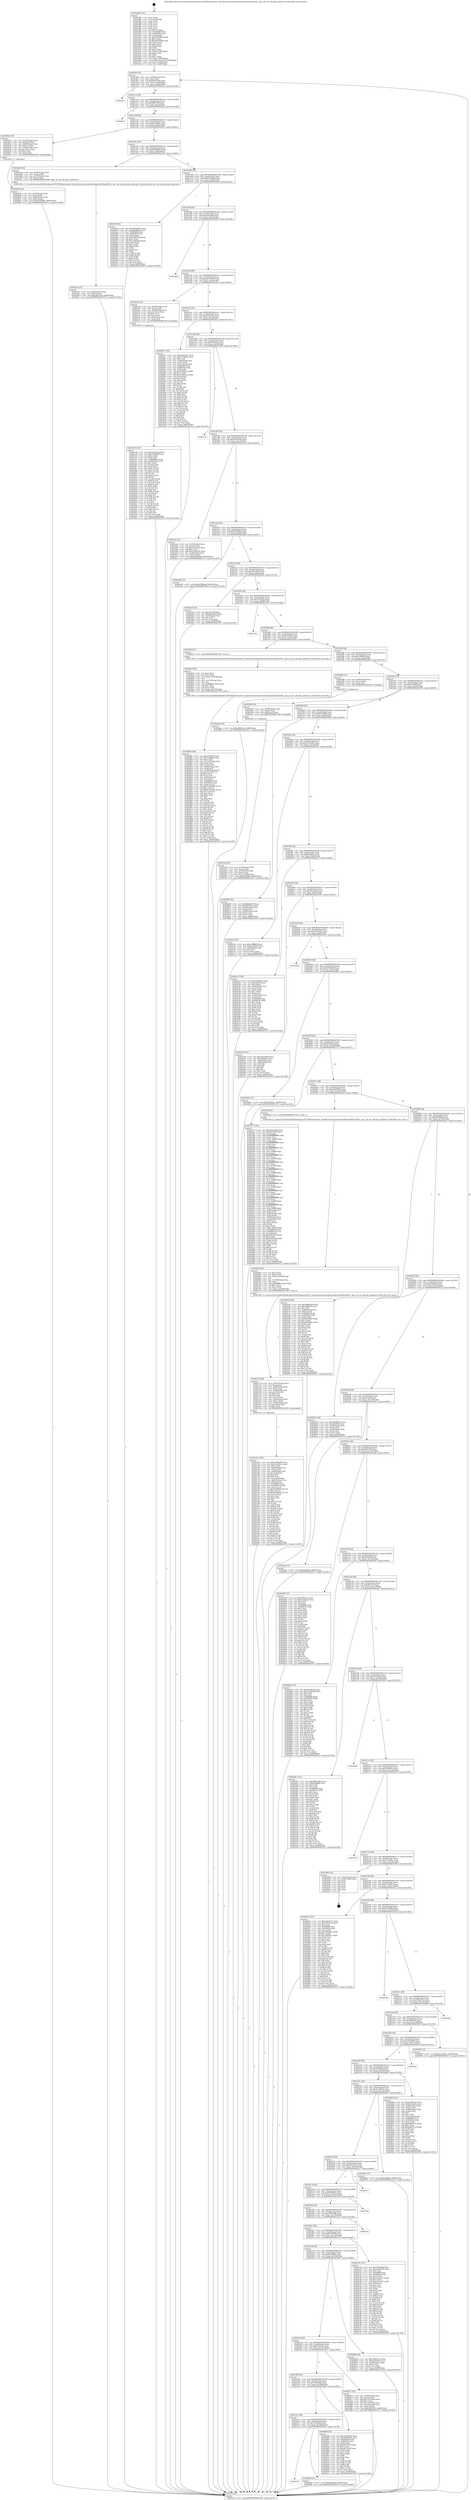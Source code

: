 digraph "0x401d80" {
  label = "0x401d80 (/mnt/c/Users/mathe/Desktop/tcc/POCII/binaries/extr_linuxdriversnetwirelessintelipw2x00ipw2200.c_ipw_set_hw_decrypt_multicast_Final-ollvm.out::main(0))"
  labelloc = "t"
  node[shape=record]

  Entry [label="",width=0.3,height=0.3,shape=circle,fillcolor=black,style=filled]
  "0x401df4" [label="{
     0x401df4 [32]\l
     | [instrs]\l
     &nbsp;&nbsp;0x401df4 \<+6\>: mov -0x90(%rbp),%eax\l
     &nbsp;&nbsp;0x401dfa \<+2\>: mov %eax,%ecx\l
     &nbsp;&nbsp;0x401dfc \<+6\>: sub $0x80be35d6,%ecx\l
     &nbsp;&nbsp;0x401e02 \<+6\>: mov %eax,-0xa4(%rbp)\l
     &nbsp;&nbsp;0x401e08 \<+6\>: mov %ecx,-0xa8(%rbp)\l
     &nbsp;&nbsp;0x401e0e \<+6\>: je 00000000004024c2 \<main+0x742\>\l
  }"]
  "0x4024c2" [label="{
     0x4024c2\l
  }", style=dashed]
  "0x401e14" [label="{
     0x401e14 [28]\l
     | [instrs]\l
     &nbsp;&nbsp;0x401e14 \<+5\>: jmp 0000000000401e19 \<main+0x99\>\l
     &nbsp;&nbsp;0x401e19 \<+6\>: mov -0xa4(%rbp),%eax\l
     &nbsp;&nbsp;0x401e1f \<+5\>: sub $0x86df759f,%eax\l
     &nbsp;&nbsp;0x401e24 \<+6\>: mov %eax,-0xac(%rbp)\l
     &nbsp;&nbsp;0x401e2a \<+6\>: je 0000000000402dc8 \<main+0x1048\>\l
  }"]
  Exit [label="",width=0.3,height=0.3,shape=circle,fillcolor=black,style=filled,peripheries=2]
  "0x402dc8" [label="{
     0x402dc8\l
  }", style=dashed]
  "0x401e30" [label="{
     0x401e30 [28]\l
     | [instrs]\l
     &nbsp;&nbsp;0x401e30 \<+5\>: jmp 0000000000401e35 \<main+0xb5\>\l
     &nbsp;&nbsp;0x401e35 \<+6\>: mov -0xa4(%rbp),%eax\l
     &nbsp;&nbsp;0x401e3b \<+5\>: sub $0x8ea0e655,%eax\l
     &nbsp;&nbsp;0x401e40 \<+6\>: mov %eax,-0xb0(%rbp)\l
     &nbsp;&nbsp;0x401e46 \<+6\>: je 0000000000402622 \<main+0x8a2\>\l
  }"]
  "0x402daa" [label="{
     0x402daa [15]\l
     | [instrs]\l
     &nbsp;&nbsp;0x402daa \<+10\>: movl $0xd69c3a2,-0x90(%rbp)\l
     &nbsp;&nbsp;0x402db4 \<+5\>: jmp 0000000000403272 \<main+0x14f2\>\l
  }"]
  "0x402622" [label="{
     0x402622 [39]\l
     | [instrs]\l
     &nbsp;&nbsp;0x402622 \<+4\>: mov -0x70(%rbp),%rax\l
     &nbsp;&nbsp;0x402626 \<+6\>: movl $0x64,(%rax)\l
     &nbsp;&nbsp;0x40262c \<+4\>: mov -0x68(%rbp),%rax\l
     &nbsp;&nbsp;0x402630 \<+6\>: movl $0x1,(%rax)\l
     &nbsp;&nbsp;0x402636 \<+4\>: mov -0x68(%rbp),%rax\l
     &nbsp;&nbsp;0x40263a \<+3\>: movslq (%rax),%rax\l
     &nbsp;&nbsp;0x40263d \<+4\>: shl $0x4,%rax\l
     &nbsp;&nbsp;0x402641 \<+3\>: mov %rax,%rdi\l
     &nbsp;&nbsp;0x402644 \<+5\>: call 0000000000401050 \<malloc@plt\>\l
     | [calls]\l
     &nbsp;&nbsp;0x401050 \{1\} (unknown)\l
  }"]
  "0x401e4c" [label="{
     0x401e4c [28]\l
     | [instrs]\l
     &nbsp;&nbsp;0x401e4c \<+5\>: jmp 0000000000401e51 \<main+0xd1\>\l
     &nbsp;&nbsp;0x401e51 \<+6\>: mov -0xa4(%rbp),%eax\l
     &nbsp;&nbsp;0x401e57 \<+5\>: sub $0x982db839,%eax\l
     &nbsp;&nbsp;0x401e5c \<+6\>: mov %eax,-0xb4(%rbp)\l
     &nbsp;&nbsp;0x401e62 \<+6\>: je 0000000000402ad4 \<main+0xd54\>\l
  }"]
  "0x402cd4" [label="{
     0x402cd4 [142]\l
     | [instrs]\l
     &nbsp;&nbsp;0x402cd4 \<+5\>: mov $0x2d52bdfd,%edx\l
     &nbsp;&nbsp;0x402cd9 \<+5\>: mov $0xe504919f,%esi\l
     &nbsp;&nbsp;0x402cde \<+3\>: mov $0x1,%r8b\l
     &nbsp;&nbsp;0x402ce1 \<+3\>: xor %r9d,%r9d\l
     &nbsp;&nbsp;0x402ce4 \<+8\>: mov 0x406068,%r10d\l
     &nbsp;&nbsp;0x402cec \<+8\>: mov 0x406054,%r11d\l
     &nbsp;&nbsp;0x402cf4 \<+4\>: sub $0x1,%r9d\l
     &nbsp;&nbsp;0x402cf8 \<+3\>: mov %r10d,%ebx\l
     &nbsp;&nbsp;0x402cfb \<+3\>: add %r9d,%ebx\l
     &nbsp;&nbsp;0x402cfe \<+4\>: imul %ebx,%r10d\l
     &nbsp;&nbsp;0x402d02 \<+4\>: and $0x1,%r10d\l
     &nbsp;&nbsp;0x402d06 \<+4\>: cmp $0x0,%r10d\l
     &nbsp;&nbsp;0x402d0a \<+4\>: sete %r14b\l
     &nbsp;&nbsp;0x402d0e \<+4\>: cmp $0xa,%r11d\l
     &nbsp;&nbsp;0x402d12 \<+4\>: setl %r15b\l
     &nbsp;&nbsp;0x402d16 \<+3\>: mov %r14b,%r12b\l
     &nbsp;&nbsp;0x402d19 \<+4\>: xor $0xff,%r12b\l
     &nbsp;&nbsp;0x402d1d \<+3\>: mov %r15b,%r13b\l
     &nbsp;&nbsp;0x402d20 \<+4\>: xor $0xff,%r13b\l
     &nbsp;&nbsp;0x402d24 \<+4\>: xor $0x0,%r8b\l
     &nbsp;&nbsp;0x402d28 \<+3\>: mov %r12b,%al\l
     &nbsp;&nbsp;0x402d2b \<+2\>: and $0x0,%al\l
     &nbsp;&nbsp;0x402d2d \<+3\>: and %r8b,%r14b\l
     &nbsp;&nbsp;0x402d30 \<+3\>: mov %r13b,%cl\l
     &nbsp;&nbsp;0x402d33 \<+3\>: and $0x0,%cl\l
     &nbsp;&nbsp;0x402d36 \<+3\>: and %r8b,%r15b\l
     &nbsp;&nbsp;0x402d39 \<+3\>: or %r14b,%al\l
     &nbsp;&nbsp;0x402d3c \<+3\>: or %r15b,%cl\l
     &nbsp;&nbsp;0x402d3f \<+2\>: xor %cl,%al\l
     &nbsp;&nbsp;0x402d41 \<+3\>: or %r13b,%r12b\l
     &nbsp;&nbsp;0x402d44 \<+4\>: xor $0xff,%r12b\l
     &nbsp;&nbsp;0x402d48 \<+4\>: or $0x0,%r8b\l
     &nbsp;&nbsp;0x402d4c \<+3\>: and %r8b,%r12b\l
     &nbsp;&nbsp;0x402d4f \<+3\>: or %r12b,%al\l
     &nbsp;&nbsp;0x402d52 \<+2\>: test $0x1,%al\l
     &nbsp;&nbsp;0x402d54 \<+3\>: cmovne %esi,%edx\l
     &nbsp;&nbsp;0x402d57 \<+6\>: mov %edx,-0x90(%rbp)\l
     &nbsp;&nbsp;0x402d5d \<+5\>: jmp 0000000000403272 \<main+0x14f2\>\l
  }"]
  "0x402ad4" [label="{
     0x402ad4 [18]\l
     | [instrs]\l
     &nbsp;&nbsp;0x402ad4 \<+4\>: mov -0x60(%rbp),%rax\l
     &nbsp;&nbsp;0x402ad8 \<+3\>: mov (%rax),%rdi\l
     &nbsp;&nbsp;0x402adb \<+4\>: mov -0x70(%rbp),%rax\l
     &nbsp;&nbsp;0x402adf \<+2\>: mov (%rax),%esi\l
     &nbsp;&nbsp;0x402ae1 \<+5\>: call 00000000004013b0 \<ipw_set_hw_decrypt_multicast\>\l
     | [calls]\l
     &nbsp;&nbsp;0x4013b0 \{1\} (/mnt/c/Users/mathe/Desktop/tcc/POCII/binaries/extr_linuxdriversnetwirelessintelipw2x00ipw2200.c_ipw_set_hw_decrypt_multicast_Final-ollvm.out::ipw_set_hw_decrypt_multicast)\l
  }"]
  "0x401e68" [label="{
     0x401e68 [28]\l
     | [instrs]\l
     &nbsp;&nbsp;0x401e68 \<+5\>: jmp 0000000000401e6d \<main+0xed\>\l
     &nbsp;&nbsp;0x401e6d \<+6\>: mov -0xa4(%rbp),%eax\l
     &nbsp;&nbsp;0x401e73 \<+5\>: sub $0x9e476f4d,%eax\l
     &nbsp;&nbsp;0x401e78 \<+6\>: mov %eax,-0xb8(%rbp)\l
     &nbsp;&nbsp;0x401e7e \<+6\>: je 00000000004029c4 \<main+0xc44\>\l
  }"]
  "0x402ae6" [label="{
     0x402ae6 [25]\l
     | [instrs]\l
     &nbsp;&nbsp;0x402ae6 \<+4\>: mov -0x40(%rbp),%rax\l
     &nbsp;&nbsp;0x402aea \<+6\>: movl $0x0,(%rax)\l
     &nbsp;&nbsp;0x402af0 \<+10\>: movl $0x3b01323,-0x90(%rbp)\l
     &nbsp;&nbsp;0x402afa \<+5\>: jmp 0000000000403272 \<main+0x14f2\>\l
  }"]
  "0x4029c4" [label="{
     0x4029c4 [91]\l
     | [instrs]\l
     &nbsp;&nbsp;0x4029c4 \<+5\>: mov $0x5404db5a,%eax\l
     &nbsp;&nbsp;0x4029c9 \<+5\>: mov $0xd8aafb5a,%ecx\l
     &nbsp;&nbsp;0x4029ce \<+7\>: mov 0x406068,%edx\l
     &nbsp;&nbsp;0x4029d5 \<+7\>: mov 0x406054,%esi\l
     &nbsp;&nbsp;0x4029dc \<+2\>: mov %edx,%edi\l
     &nbsp;&nbsp;0x4029de \<+6\>: sub $0x228403d9,%edi\l
     &nbsp;&nbsp;0x4029e4 \<+3\>: sub $0x1,%edi\l
     &nbsp;&nbsp;0x4029e7 \<+6\>: add $0x228403d9,%edi\l
     &nbsp;&nbsp;0x4029ed \<+3\>: imul %edi,%edx\l
     &nbsp;&nbsp;0x4029f0 \<+3\>: and $0x1,%edx\l
     &nbsp;&nbsp;0x4029f3 \<+3\>: cmp $0x0,%edx\l
     &nbsp;&nbsp;0x4029f6 \<+4\>: sete %r8b\l
     &nbsp;&nbsp;0x4029fa \<+3\>: cmp $0xa,%esi\l
     &nbsp;&nbsp;0x4029fd \<+4\>: setl %r9b\l
     &nbsp;&nbsp;0x402a01 \<+3\>: mov %r8b,%r10b\l
     &nbsp;&nbsp;0x402a04 \<+3\>: and %r9b,%r10b\l
     &nbsp;&nbsp;0x402a07 \<+3\>: xor %r9b,%r8b\l
     &nbsp;&nbsp;0x402a0a \<+3\>: or %r8b,%r10b\l
     &nbsp;&nbsp;0x402a0d \<+4\>: test $0x1,%r10b\l
     &nbsp;&nbsp;0x402a11 \<+3\>: cmovne %ecx,%eax\l
     &nbsp;&nbsp;0x402a14 \<+6\>: mov %eax,-0x90(%rbp)\l
     &nbsp;&nbsp;0x402a1a \<+5\>: jmp 0000000000403272 \<main+0x14f2\>\l
  }"]
  "0x401e84" [label="{
     0x401e84 [28]\l
     | [instrs]\l
     &nbsp;&nbsp;0x401e84 \<+5\>: jmp 0000000000401e89 \<main+0x109\>\l
     &nbsp;&nbsp;0x401e89 \<+6\>: mov -0xa4(%rbp),%eax\l
     &nbsp;&nbsp;0x401e8f \<+5\>: sub $0xa2e4e40b,%eax\l
     &nbsp;&nbsp;0x401e94 \<+6\>: mov %eax,-0xbc(%rbp)\l
     &nbsp;&nbsp;0x401e9a \<+6\>: je 0000000000403058 \<main+0x12d8\>\l
  }"]
  "0x402338" [label="{
     0x402338\l
  }", style=dashed]
  "0x403058" [label="{
     0x403058\l
  }", style=dashed]
  "0x401ea0" [label="{
     0x401ea0 [28]\l
     | [instrs]\l
     &nbsp;&nbsp;0x401ea0 \<+5\>: jmp 0000000000401ea5 \<main+0x125\>\l
     &nbsp;&nbsp;0x401ea5 \<+6\>: mov -0xa4(%rbp),%eax\l
     &nbsp;&nbsp;0x401eab \<+5\>: sub $0xaa576459,%eax\l
     &nbsp;&nbsp;0x401eb0 \<+6\>: mov %eax,-0xc0(%rbp)\l
     &nbsp;&nbsp;0x401eb6 \<+6\>: je 0000000000402cb3 \<main+0xf33\>\l
  }"]
  "0x4029b5" [label="{
     0x4029b5 [15]\l
     | [instrs]\l
     &nbsp;&nbsp;0x4029b5 \<+10\>: movl $0x9e476f4d,-0x90(%rbp)\l
     &nbsp;&nbsp;0x4029bf \<+5\>: jmp 0000000000403272 \<main+0x14f2\>\l
  }"]
  "0x402cb3" [label="{
     0x402cb3 [33]\l
     | [instrs]\l
     &nbsp;&nbsp;0x402cb3 \<+4\>: mov -0x60(%rbp),%rax\l
     &nbsp;&nbsp;0x402cb7 \<+3\>: mov (%rax),%rax\l
     &nbsp;&nbsp;0x402cba \<+4\>: mov -0x40(%rbp),%rcx\l
     &nbsp;&nbsp;0x402cbe \<+3\>: movslq (%rcx),%rcx\l
     &nbsp;&nbsp;0x402cc1 \<+4\>: shl $0x4,%rcx\l
     &nbsp;&nbsp;0x402cc5 \<+3\>: add %rcx,%rax\l
     &nbsp;&nbsp;0x402cc8 \<+4\>: mov 0x8(%rax),%rax\l
     &nbsp;&nbsp;0x402ccc \<+3\>: mov %rax,%rdi\l
     &nbsp;&nbsp;0x402ccf \<+5\>: call 0000000000401030 \<free@plt\>\l
     | [calls]\l
     &nbsp;&nbsp;0x401030 \{1\} (unknown)\l
  }"]
  "0x401ebc" [label="{
     0x401ebc [28]\l
     | [instrs]\l
     &nbsp;&nbsp;0x401ebc \<+5\>: jmp 0000000000401ec1 \<main+0x141\>\l
     &nbsp;&nbsp;0x401ec1 \<+6\>: mov -0xa4(%rbp),%eax\l
     &nbsp;&nbsp;0x401ec7 \<+5\>: sub $0xaf16215a,%eax\l
     &nbsp;&nbsp;0x401ecc \<+6\>: mov %eax,-0xc4(%rbp)\l
     &nbsp;&nbsp;0x401ed2 \<+6\>: je 0000000000402fa7 \<main+0x1227\>\l
  }"]
  "0x4028f9" [label="{
     0x4028f9 [188]\l
     | [instrs]\l
     &nbsp;&nbsp;0x4028f9 \<+5\>: mov $0xc814fb3d,%ecx\l
     &nbsp;&nbsp;0x4028fe \<+5\>: mov $0x7acf9fed,%edx\l
     &nbsp;&nbsp;0x402903 \<+3\>: mov $0x1,%dil\l
     &nbsp;&nbsp;0x402906 \<+6\>: mov -0x174(%rbp),%esi\l
     &nbsp;&nbsp;0x40290c \<+3\>: imul %eax,%esi\l
     &nbsp;&nbsp;0x40290f \<+3\>: movslq %esi,%r8\l
     &nbsp;&nbsp;0x402912 \<+4\>: mov -0x60(%rbp),%r9\l
     &nbsp;&nbsp;0x402916 \<+3\>: mov (%r9),%r9\l
     &nbsp;&nbsp;0x402919 \<+4\>: mov -0x58(%rbp),%r10\l
     &nbsp;&nbsp;0x40291d \<+3\>: movslq (%r10),%r10\l
     &nbsp;&nbsp;0x402920 \<+4\>: shl $0x4,%r10\l
     &nbsp;&nbsp;0x402924 \<+3\>: add %r10,%r9\l
     &nbsp;&nbsp;0x402927 \<+4\>: mov 0x8(%r9),%r9\l
     &nbsp;&nbsp;0x40292b \<+3\>: mov %r8,(%r9)\l
     &nbsp;&nbsp;0x40292e \<+7\>: mov 0x406068,%eax\l
     &nbsp;&nbsp;0x402935 \<+7\>: mov 0x406054,%esi\l
     &nbsp;&nbsp;0x40293c \<+3\>: mov %eax,%r11d\l
     &nbsp;&nbsp;0x40293f \<+7\>: sub $0x8128349b,%r11d\l
     &nbsp;&nbsp;0x402946 \<+4\>: sub $0x1,%r11d\l
     &nbsp;&nbsp;0x40294a \<+7\>: add $0x8128349b,%r11d\l
     &nbsp;&nbsp;0x402951 \<+4\>: imul %r11d,%eax\l
     &nbsp;&nbsp;0x402955 \<+3\>: and $0x1,%eax\l
     &nbsp;&nbsp;0x402958 \<+3\>: cmp $0x0,%eax\l
     &nbsp;&nbsp;0x40295b \<+3\>: sete %bl\l
     &nbsp;&nbsp;0x40295e \<+3\>: cmp $0xa,%esi\l
     &nbsp;&nbsp;0x402961 \<+4\>: setl %r14b\l
     &nbsp;&nbsp;0x402965 \<+3\>: mov %bl,%r15b\l
     &nbsp;&nbsp;0x402968 \<+4\>: xor $0xff,%r15b\l
     &nbsp;&nbsp;0x40296c \<+3\>: mov %r14b,%r12b\l
     &nbsp;&nbsp;0x40296f \<+4\>: xor $0xff,%r12b\l
     &nbsp;&nbsp;0x402973 \<+4\>: xor $0x1,%dil\l
     &nbsp;&nbsp;0x402977 \<+3\>: mov %r15b,%r13b\l
     &nbsp;&nbsp;0x40297a \<+4\>: and $0xff,%r13b\l
     &nbsp;&nbsp;0x40297e \<+3\>: and %dil,%bl\l
     &nbsp;&nbsp;0x402981 \<+3\>: mov %r12b,%al\l
     &nbsp;&nbsp;0x402984 \<+2\>: and $0xff,%al\l
     &nbsp;&nbsp;0x402986 \<+3\>: and %dil,%r14b\l
     &nbsp;&nbsp;0x402989 \<+3\>: or %bl,%r13b\l
     &nbsp;&nbsp;0x40298c \<+3\>: or %r14b,%al\l
     &nbsp;&nbsp;0x40298f \<+3\>: xor %al,%r13b\l
     &nbsp;&nbsp;0x402992 \<+3\>: or %r12b,%r15b\l
     &nbsp;&nbsp;0x402995 \<+4\>: xor $0xff,%r15b\l
     &nbsp;&nbsp;0x402999 \<+4\>: or $0x1,%dil\l
     &nbsp;&nbsp;0x40299d \<+3\>: and %dil,%r15b\l
     &nbsp;&nbsp;0x4029a0 \<+3\>: or %r15b,%r13b\l
     &nbsp;&nbsp;0x4029a3 \<+4\>: test $0x1,%r13b\l
     &nbsp;&nbsp;0x4029a7 \<+3\>: cmovne %edx,%ecx\l
     &nbsp;&nbsp;0x4029aa \<+6\>: mov %ecx,-0x90(%rbp)\l
     &nbsp;&nbsp;0x4029b0 \<+5\>: jmp 0000000000403272 \<main+0x14f2\>\l
  }"]
  "0x402fa7" [label="{
     0x402fa7 [159]\l
     | [instrs]\l
     &nbsp;&nbsp;0x402fa7 \<+5\>: mov $0xe4d25e51,%eax\l
     &nbsp;&nbsp;0x402fac \<+5\>: mov $0x27e36451,%ecx\l
     &nbsp;&nbsp;0x402fb1 \<+2\>: mov $0x1,%dl\l
     &nbsp;&nbsp;0x402fb3 \<+7\>: mov -0x88(%rbp),%rsi\l
     &nbsp;&nbsp;0x402fba \<+2\>: mov (%rsi),%edi\l
     &nbsp;&nbsp;0x402fbc \<+3\>: mov %edi,-0x2c(%rbp)\l
     &nbsp;&nbsp;0x402fbf \<+7\>: mov 0x406068,%edi\l
     &nbsp;&nbsp;0x402fc6 \<+8\>: mov 0x406054,%r8d\l
     &nbsp;&nbsp;0x402fce \<+3\>: mov %edi,%r9d\l
     &nbsp;&nbsp;0x402fd1 \<+7\>: sub $0x52589cca,%r9d\l
     &nbsp;&nbsp;0x402fd8 \<+4\>: sub $0x1,%r9d\l
     &nbsp;&nbsp;0x402fdc \<+7\>: add $0x52589cca,%r9d\l
     &nbsp;&nbsp;0x402fe3 \<+4\>: imul %r9d,%edi\l
     &nbsp;&nbsp;0x402fe7 \<+3\>: and $0x1,%edi\l
     &nbsp;&nbsp;0x402fea \<+3\>: cmp $0x0,%edi\l
     &nbsp;&nbsp;0x402fed \<+4\>: sete %r10b\l
     &nbsp;&nbsp;0x402ff1 \<+4\>: cmp $0xa,%r8d\l
     &nbsp;&nbsp;0x402ff5 \<+4\>: setl %r11b\l
     &nbsp;&nbsp;0x402ff9 \<+3\>: mov %r10b,%bl\l
     &nbsp;&nbsp;0x402ffc \<+3\>: xor $0xff,%bl\l
     &nbsp;&nbsp;0x402fff \<+3\>: mov %r11b,%r14b\l
     &nbsp;&nbsp;0x403002 \<+4\>: xor $0xff,%r14b\l
     &nbsp;&nbsp;0x403006 \<+3\>: xor $0x0,%dl\l
     &nbsp;&nbsp;0x403009 \<+3\>: mov %bl,%r15b\l
     &nbsp;&nbsp;0x40300c \<+4\>: and $0x0,%r15b\l
     &nbsp;&nbsp;0x403010 \<+3\>: and %dl,%r10b\l
     &nbsp;&nbsp;0x403013 \<+3\>: mov %r14b,%r12b\l
     &nbsp;&nbsp;0x403016 \<+4\>: and $0x0,%r12b\l
     &nbsp;&nbsp;0x40301a \<+3\>: and %dl,%r11b\l
     &nbsp;&nbsp;0x40301d \<+3\>: or %r10b,%r15b\l
     &nbsp;&nbsp;0x403020 \<+3\>: or %r11b,%r12b\l
     &nbsp;&nbsp;0x403023 \<+3\>: xor %r12b,%r15b\l
     &nbsp;&nbsp;0x403026 \<+3\>: or %r14b,%bl\l
     &nbsp;&nbsp;0x403029 \<+3\>: xor $0xff,%bl\l
     &nbsp;&nbsp;0x40302c \<+3\>: or $0x0,%dl\l
     &nbsp;&nbsp;0x40302f \<+2\>: and %dl,%bl\l
     &nbsp;&nbsp;0x403031 \<+3\>: or %bl,%r15b\l
     &nbsp;&nbsp;0x403034 \<+4\>: test $0x1,%r15b\l
     &nbsp;&nbsp;0x403038 \<+3\>: cmovne %ecx,%eax\l
     &nbsp;&nbsp;0x40303b \<+6\>: mov %eax,-0x90(%rbp)\l
     &nbsp;&nbsp;0x403041 \<+5\>: jmp 0000000000403272 \<main+0x14f2\>\l
  }"]
  "0x401ed8" [label="{
     0x401ed8 [28]\l
     | [instrs]\l
     &nbsp;&nbsp;0x401ed8 \<+5\>: jmp 0000000000401edd \<main+0x15d\>\l
     &nbsp;&nbsp;0x401edd \<+6\>: mov -0xa4(%rbp),%eax\l
     &nbsp;&nbsp;0x401ee3 \<+5\>: sub $0xb3f941c6,%eax\l
     &nbsp;&nbsp;0x401ee8 \<+6\>: mov %eax,-0xc8(%rbp)\l
     &nbsp;&nbsp;0x401eee \<+6\>: je 00000000004031e9 \<main+0x1469\>\l
  }"]
  "0x4028cd" [label="{
     0x4028cd [44]\l
     | [instrs]\l
     &nbsp;&nbsp;0x4028cd \<+2\>: xor %ecx,%ecx\l
     &nbsp;&nbsp;0x4028cf \<+5\>: mov $0x2,%edx\l
     &nbsp;&nbsp;0x4028d4 \<+6\>: mov %edx,-0x170(%rbp)\l
     &nbsp;&nbsp;0x4028da \<+1\>: cltd\l
     &nbsp;&nbsp;0x4028db \<+6\>: mov -0x170(%rbp),%esi\l
     &nbsp;&nbsp;0x4028e1 \<+2\>: idiv %esi\l
     &nbsp;&nbsp;0x4028e3 \<+6\>: imul $0xfffffffe,%edx,%edx\l
     &nbsp;&nbsp;0x4028e9 \<+3\>: sub $0x1,%ecx\l
     &nbsp;&nbsp;0x4028ec \<+2\>: sub %ecx,%edx\l
     &nbsp;&nbsp;0x4028ee \<+6\>: mov %edx,-0x174(%rbp)\l
     &nbsp;&nbsp;0x4028f4 \<+5\>: call 0000000000401160 \<next_i\>\l
     | [calls]\l
     &nbsp;&nbsp;0x401160 \{1\} (/mnt/c/Users/mathe/Desktop/tcc/POCII/binaries/extr_linuxdriversnetwirelessintelipw2x00ipw2200.c_ipw_set_hw_decrypt_multicast_Final-ollvm.out::next_i)\l
  }"]
  "0x4031e9" [label="{
     0x4031e9\l
  }", style=dashed]
  "0x401ef4" [label="{
     0x401ef4 [28]\l
     | [instrs]\l
     &nbsp;&nbsp;0x401ef4 \<+5\>: jmp 0000000000401ef9 \<main+0x179\>\l
     &nbsp;&nbsp;0x401ef9 \<+6\>: mov -0xa4(%rbp),%eax\l
     &nbsp;&nbsp;0x401eff \<+5\>: sub $0xb78b4ba9,%eax\l
     &nbsp;&nbsp;0x401f04 \<+6\>: mov %eax,-0xcc(%rbp)\l
     &nbsp;&nbsp;0x401f0a \<+6\>: je 0000000000402aaa \<main+0xd2a\>\l
  }"]
  "0x402753" [label="{
     0x402753 [185]\l
     | [instrs]\l
     &nbsp;&nbsp;0x402753 \<+5\>: mov $0x3ed9e060,%ecx\l
     &nbsp;&nbsp;0x402758 \<+5\>: mov $0x41ab97ec,%edx\l
     &nbsp;&nbsp;0x40275d \<+3\>: mov $0x1,%r9b\l
     &nbsp;&nbsp;0x402760 \<+4\>: mov -0x60(%rbp),%rdi\l
     &nbsp;&nbsp;0x402764 \<+3\>: mov (%rdi),%rdi\l
     &nbsp;&nbsp;0x402767 \<+4\>: mov -0x58(%rbp),%r8\l
     &nbsp;&nbsp;0x40276b \<+3\>: movslq (%r8),%r8\l
     &nbsp;&nbsp;0x40276e \<+4\>: shl $0x4,%r8\l
     &nbsp;&nbsp;0x402772 \<+3\>: add %r8,%rdi\l
     &nbsp;&nbsp;0x402775 \<+4\>: mov %rax,0x8(%rdi)\l
     &nbsp;&nbsp;0x402779 \<+4\>: mov -0x48(%rbp),%rax\l
     &nbsp;&nbsp;0x40277d \<+6\>: movl $0x0,(%rax)\l
     &nbsp;&nbsp;0x402783 \<+7\>: mov 0x406068,%esi\l
     &nbsp;&nbsp;0x40278a \<+8\>: mov 0x406054,%r10d\l
     &nbsp;&nbsp;0x402792 \<+3\>: mov %esi,%r11d\l
     &nbsp;&nbsp;0x402795 \<+7\>: sub $0x9329f82d,%r11d\l
     &nbsp;&nbsp;0x40279c \<+4\>: sub $0x1,%r11d\l
     &nbsp;&nbsp;0x4027a0 \<+7\>: add $0x9329f82d,%r11d\l
     &nbsp;&nbsp;0x4027a7 \<+4\>: imul %r11d,%esi\l
     &nbsp;&nbsp;0x4027ab \<+3\>: and $0x1,%esi\l
     &nbsp;&nbsp;0x4027ae \<+3\>: cmp $0x0,%esi\l
     &nbsp;&nbsp;0x4027b1 \<+3\>: sete %bl\l
     &nbsp;&nbsp;0x4027b4 \<+4\>: cmp $0xa,%r10d\l
     &nbsp;&nbsp;0x4027b8 \<+4\>: setl %r14b\l
     &nbsp;&nbsp;0x4027bc \<+3\>: mov %bl,%r15b\l
     &nbsp;&nbsp;0x4027bf \<+4\>: xor $0xff,%r15b\l
     &nbsp;&nbsp;0x4027c3 \<+3\>: mov %r14b,%r12b\l
     &nbsp;&nbsp;0x4027c6 \<+4\>: xor $0xff,%r12b\l
     &nbsp;&nbsp;0x4027ca \<+4\>: xor $0x1,%r9b\l
     &nbsp;&nbsp;0x4027ce \<+3\>: mov %r15b,%r13b\l
     &nbsp;&nbsp;0x4027d1 \<+4\>: and $0xff,%r13b\l
     &nbsp;&nbsp;0x4027d5 \<+3\>: and %r9b,%bl\l
     &nbsp;&nbsp;0x4027d8 \<+3\>: mov %r12b,%al\l
     &nbsp;&nbsp;0x4027db \<+2\>: and $0xff,%al\l
     &nbsp;&nbsp;0x4027dd \<+3\>: and %r9b,%r14b\l
     &nbsp;&nbsp;0x4027e0 \<+3\>: or %bl,%r13b\l
     &nbsp;&nbsp;0x4027e3 \<+3\>: or %r14b,%al\l
     &nbsp;&nbsp;0x4027e6 \<+3\>: xor %al,%r13b\l
     &nbsp;&nbsp;0x4027e9 \<+3\>: or %r12b,%r15b\l
     &nbsp;&nbsp;0x4027ec \<+4\>: xor $0xff,%r15b\l
     &nbsp;&nbsp;0x4027f0 \<+4\>: or $0x1,%r9b\l
     &nbsp;&nbsp;0x4027f4 \<+3\>: and %r9b,%r15b\l
     &nbsp;&nbsp;0x4027f7 \<+3\>: or %r15b,%r13b\l
     &nbsp;&nbsp;0x4027fa \<+4\>: test $0x1,%r13b\l
     &nbsp;&nbsp;0x4027fe \<+3\>: cmovne %edx,%ecx\l
     &nbsp;&nbsp;0x402801 \<+6\>: mov %ecx,-0x90(%rbp)\l
     &nbsp;&nbsp;0x402807 \<+5\>: jmp 0000000000403272 \<main+0x14f2\>\l
  }"]
  "0x402aaa" [label="{
     0x402aaa [42]\l
     | [instrs]\l
     &nbsp;&nbsp;0x402aaa \<+4\>: mov -0x58(%rbp),%rax\l
     &nbsp;&nbsp;0x402aae \<+2\>: mov (%rax),%ecx\l
     &nbsp;&nbsp;0x402ab0 \<+6\>: sub $0x57a81a5e,%ecx\l
     &nbsp;&nbsp;0x402ab6 \<+3\>: add $0x1,%ecx\l
     &nbsp;&nbsp;0x402ab9 \<+6\>: add $0x57a81a5e,%ecx\l
     &nbsp;&nbsp;0x402abf \<+4\>: mov -0x58(%rbp),%rax\l
     &nbsp;&nbsp;0x402ac3 \<+2\>: mov %ecx,(%rax)\l
     &nbsp;&nbsp;0x402ac5 \<+10\>: movl $0xd25636f8,-0x90(%rbp)\l
     &nbsp;&nbsp;0x402acf \<+5\>: jmp 0000000000403272 \<main+0x14f2\>\l
  }"]
  "0x401f10" [label="{
     0x401f10 [28]\l
     | [instrs]\l
     &nbsp;&nbsp;0x401f10 \<+5\>: jmp 0000000000401f15 \<main+0x195\>\l
     &nbsp;&nbsp;0x401f15 \<+6\>: mov -0xa4(%rbp),%eax\l
     &nbsp;&nbsp;0x401f1b \<+5\>: sub $0xbbbfd952,%eax\l
     &nbsp;&nbsp;0x401f20 \<+6\>: mov %eax,-0xd0(%rbp)\l
     &nbsp;&nbsp;0x401f26 \<+6\>: je 0000000000402a9b \<main+0xd1b\>\l
  }"]
  "0x402719" [label="{
     0x402719 [58]\l
     | [instrs]\l
     &nbsp;&nbsp;0x402719 \<+6\>: mov -0x16c(%rbp),%ecx\l
     &nbsp;&nbsp;0x40271f \<+3\>: imul %eax,%ecx\l
     &nbsp;&nbsp;0x402722 \<+4\>: mov -0x60(%rbp),%rdi\l
     &nbsp;&nbsp;0x402726 \<+3\>: mov (%rdi),%rdi\l
     &nbsp;&nbsp;0x402729 \<+4\>: mov -0x58(%rbp),%r8\l
     &nbsp;&nbsp;0x40272d \<+3\>: movslq (%r8),%r8\l
     &nbsp;&nbsp;0x402730 \<+4\>: shl $0x4,%r8\l
     &nbsp;&nbsp;0x402734 \<+3\>: add %r8,%rdi\l
     &nbsp;&nbsp;0x402737 \<+2\>: mov %ecx,(%rdi)\l
     &nbsp;&nbsp;0x402739 \<+4\>: mov -0x50(%rbp),%rdi\l
     &nbsp;&nbsp;0x40273d \<+6\>: movl $0x1,(%rdi)\l
     &nbsp;&nbsp;0x402743 \<+4\>: mov -0x50(%rbp),%rdi\l
     &nbsp;&nbsp;0x402747 \<+3\>: movslq (%rdi),%rdi\l
     &nbsp;&nbsp;0x40274a \<+4\>: shl $0x3,%rdi\l
     &nbsp;&nbsp;0x40274e \<+5\>: call 0000000000401050 \<malloc@plt\>\l
     | [calls]\l
     &nbsp;&nbsp;0x401050 \{1\} (unknown)\l
  }"]
  "0x402a9b" [label="{
     0x402a9b [15]\l
     | [instrs]\l
     &nbsp;&nbsp;0x402a9b \<+10\>: movl $0xb78b4ba9,-0x90(%rbp)\l
     &nbsp;&nbsp;0x402aa5 \<+5\>: jmp 0000000000403272 \<main+0x14f2\>\l
  }"]
  "0x401f2c" [label="{
     0x401f2c [28]\l
     | [instrs]\l
     &nbsp;&nbsp;0x401f2c \<+5\>: jmp 0000000000401f31 \<main+0x1b1\>\l
     &nbsp;&nbsp;0x401f31 \<+6\>: mov -0xa4(%rbp),%eax\l
     &nbsp;&nbsp;0x401f37 \<+5\>: sub $0xc4f738d3,%eax\l
     &nbsp;&nbsp;0x401f3c \<+6\>: mov %eax,-0xd4(%rbp)\l
     &nbsp;&nbsp;0x401f42 \<+6\>: je 00000000004024a4 \<main+0x724\>\l
  }"]
  "0x4026ed" [label="{
     0x4026ed [44]\l
     | [instrs]\l
     &nbsp;&nbsp;0x4026ed \<+2\>: xor %ecx,%ecx\l
     &nbsp;&nbsp;0x4026ef \<+5\>: mov $0x2,%edx\l
     &nbsp;&nbsp;0x4026f4 \<+6\>: mov %edx,-0x168(%rbp)\l
     &nbsp;&nbsp;0x4026fa \<+1\>: cltd\l
     &nbsp;&nbsp;0x4026fb \<+6\>: mov -0x168(%rbp),%esi\l
     &nbsp;&nbsp;0x402701 \<+2\>: idiv %esi\l
     &nbsp;&nbsp;0x402703 \<+6\>: imul $0xfffffffe,%edx,%edx\l
     &nbsp;&nbsp;0x402709 \<+3\>: sub $0x1,%ecx\l
     &nbsp;&nbsp;0x40270c \<+2\>: sub %ecx,%edx\l
     &nbsp;&nbsp;0x40270e \<+6\>: mov %edx,-0x16c(%rbp)\l
     &nbsp;&nbsp;0x402714 \<+5\>: call 0000000000401160 \<next_i\>\l
     | [calls]\l
     &nbsp;&nbsp;0x401160 \{1\} (/mnt/c/Users/mathe/Desktop/tcc/POCII/binaries/extr_linuxdriversnetwirelessintelipw2x00ipw2200.c_ipw_set_hw_decrypt_multicast_Final-ollvm.out::next_i)\l
  }"]
  "0x4024a4" [label="{
     0x4024a4 [30]\l
     | [instrs]\l
     &nbsp;&nbsp;0x4024a4 \<+5\>: mov $0xcfa31fff,%eax\l
     &nbsp;&nbsp;0x4024a9 \<+5\>: mov $0x80be35d6,%ecx\l
     &nbsp;&nbsp;0x4024ae \<+3\>: mov -0x35(%rbp),%dl\l
     &nbsp;&nbsp;0x4024b1 \<+3\>: test $0x1,%dl\l
     &nbsp;&nbsp;0x4024b4 \<+3\>: cmovne %ecx,%eax\l
     &nbsp;&nbsp;0x4024b7 \<+6\>: mov %eax,-0x90(%rbp)\l
     &nbsp;&nbsp;0x4024bd \<+5\>: jmp 0000000000403272 \<main+0x14f2\>\l
  }"]
  "0x401f48" [label="{
     0x401f48 [28]\l
     | [instrs]\l
     &nbsp;&nbsp;0x401f48 \<+5\>: jmp 0000000000401f4d \<main+0x1cd\>\l
     &nbsp;&nbsp;0x401f4d \<+6\>: mov -0xa4(%rbp),%eax\l
     &nbsp;&nbsp;0x401f53 \<+5\>: sub $0xc814fb3d,%eax\l
     &nbsp;&nbsp;0x401f58 \<+6\>: mov %eax,-0xd8(%rbp)\l
     &nbsp;&nbsp;0x401f5e \<+6\>: je 000000000040315b \<main+0x13db\>\l
  }"]
  "0x40231c" [label="{
     0x40231c [28]\l
     | [instrs]\l
     &nbsp;&nbsp;0x40231c \<+5\>: jmp 0000000000402321 \<main+0x5a1\>\l
     &nbsp;&nbsp;0x402321 \<+6\>: mov -0xa4(%rbp),%eax\l
     &nbsp;&nbsp;0x402327 \<+5\>: sub $0x7acf9fed,%eax\l
     &nbsp;&nbsp;0x40232c \<+6\>: mov %eax,-0x164(%rbp)\l
     &nbsp;&nbsp;0x402332 \<+6\>: je 00000000004029b5 \<main+0xc35\>\l
  }"]
  "0x40315b" [label="{
     0x40315b\l
  }", style=dashed]
  "0x401f64" [label="{
     0x401f64 [28]\l
     | [instrs]\l
     &nbsp;&nbsp;0x401f64 \<+5\>: jmp 0000000000401f69 \<main+0x1e9\>\l
     &nbsp;&nbsp;0x401f69 \<+6\>: mov -0xa4(%rbp),%eax\l
     &nbsp;&nbsp;0x401f6f \<+5\>: sub $0xc83353bb,%eax\l
     &nbsp;&nbsp;0x401f74 \<+6\>: mov %eax,-0xdc(%rbp)\l
     &nbsp;&nbsp;0x401f7a \<+6\>: je 00000000004028c8 \<main+0xb48\>\l
  }"]
  "0x40268d" [label="{
     0x40268d [91]\l
     | [instrs]\l
     &nbsp;&nbsp;0x40268d \<+5\>: mov $0x3ed9e060,%eax\l
     &nbsp;&nbsp;0x402692 \<+5\>: mov $0xebdd4560,%ecx\l
     &nbsp;&nbsp;0x402697 \<+7\>: mov 0x406068,%edx\l
     &nbsp;&nbsp;0x40269e \<+7\>: mov 0x406054,%esi\l
     &nbsp;&nbsp;0x4026a5 \<+2\>: mov %edx,%edi\l
     &nbsp;&nbsp;0x4026a7 \<+6\>: add $0xd97e3d7f,%edi\l
     &nbsp;&nbsp;0x4026ad \<+3\>: sub $0x1,%edi\l
     &nbsp;&nbsp;0x4026b0 \<+6\>: sub $0xd97e3d7f,%edi\l
     &nbsp;&nbsp;0x4026b6 \<+3\>: imul %edi,%edx\l
     &nbsp;&nbsp;0x4026b9 \<+3\>: and $0x1,%edx\l
     &nbsp;&nbsp;0x4026bc \<+3\>: cmp $0x0,%edx\l
     &nbsp;&nbsp;0x4026bf \<+4\>: sete %r8b\l
     &nbsp;&nbsp;0x4026c3 \<+3\>: cmp $0xa,%esi\l
     &nbsp;&nbsp;0x4026c6 \<+4\>: setl %r9b\l
     &nbsp;&nbsp;0x4026ca \<+3\>: mov %r8b,%r10b\l
     &nbsp;&nbsp;0x4026cd \<+3\>: and %r9b,%r10b\l
     &nbsp;&nbsp;0x4026d0 \<+3\>: xor %r9b,%r8b\l
     &nbsp;&nbsp;0x4026d3 \<+3\>: or %r8b,%r10b\l
     &nbsp;&nbsp;0x4026d6 \<+4\>: test $0x1,%r10b\l
     &nbsp;&nbsp;0x4026da \<+3\>: cmovne %ecx,%eax\l
     &nbsp;&nbsp;0x4026dd \<+6\>: mov %eax,-0x90(%rbp)\l
     &nbsp;&nbsp;0x4026e3 \<+5\>: jmp 0000000000403272 \<main+0x14f2\>\l
  }"]
  "0x4028c8" [label="{
     0x4028c8 [5]\l
     | [instrs]\l
     &nbsp;&nbsp;0x4028c8 \<+5\>: call 0000000000401160 \<next_i\>\l
     | [calls]\l
     &nbsp;&nbsp;0x401160 \{1\} (/mnt/c/Users/mathe/Desktop/tcc/POCII/binaries/extr_linuxdriversnetwirelessintelipw2x00ipw2200.c_ipw_set_hw_decrypt_multicast_Final-ollvm.out::next_i)\l
  }"]
  "0x401f80" [label="{
     0x401f80 [28]\l
     | [instrs]\l
     &nbsp;&nbsp;0x401f80 \<+5\>: jmp 0000000000401f85 \<main+0x205\>\l
     &nbsp;&nbsp;0x401f85 \<+6\>: mov -0xa4(%rbp),%eax\l
     &nbsp;&nbsp;0x401f8b \<+5\>: sub $0xccfff068,%eax\l
     &nbsp;&nbsp;0x401f90 \<+6\>: mov %eax,-0xe0(%rbp)\l
     &nbsp;&nbsp;0x401f96 \<+6\>: je 0000000000402d9b \<main+0x101b\>\l
  }"]
  "0x402300" [label="{
     0x402300 [28]\l
     | [instrs]\l
     &nbsp;&nbsp;0x402300 \<+5\>: jmp 0000000000402305 \<main+0x585\>\l
     &nbsp;&nbsp;0x402305 \<+6\>: mov -0xa4(%rbp),%eax\l
     &nbsp;&nbsp;0x40230b \<+5\>: sub $0x78954efa,%eax\l
     &nbsp;&nbsp;0x402310 \<+6\>: mov %eax,-0x160(%rbp)\l
     &nbsp;&nbsp;0x402316 \<+6\>: je 000000000040268d \<main+0x90d\>\l
  }"]
  "0x402d9b" [label="{
     0x402d9b [15]\l
     | [instrs]\l
     &nbsp;&nbsp;0x402d9b \<+4\>: mov -0x60(%rbp),%rax\l
     &nbsp;&nbsp;0x402d9f \<+3\>: mov (%rax),%rax\l
     &nbsp;&nbsp;0x402da2 \<+3\>: mov %rax,%rdi\l
     &nbsp;&nbsp;0x402da5 \<+5\>: call 0000000000401030 \<free@plt\>\l
     | [calls]\l
     &nbsp;&nbsp;0x401030 \{1\} (unknown)\l
  }"]
  "0x401f9c" [label="{
     0x401f9c [28]\l
     | [instrs]\l
     &nbsp;&nbsp;0x401f9c \<+5\>: jmp 0000000000401fa1 \<main+0x221\>\l
     &nbsp;&nbsp;0x401fa1 \<+6\>: mov -0xa4(%rbp),%eax\l
     &nbsp;&nbsp;0x401fa7 \<+5\>: sub $0xcfa31fff,%eax\l
     &nbsp;&nbsp;0x401fac \<+6\>: mov %eax,-0xe4(%rbp)\l
     &nbsp;&nbsp;0x401fb2 \<+6\>: je 00000000004025d6 \<main+0x856\>\l
  }"]
  "0x402d71" [label="{
     0x402d71 [42]\l
     | [instrs]\l
     &nbsp;&nbsp;0x402d71 \<+4\>: mov -0x40(%rbp),%rax\l
     &nbsp;&nbsp;0x402d75 \<+2\>: mov (%rax),%ecx\l
     &nbsp;&nbsp;0x402d77 \<+6\>: add $0x77b7e944,%ecx\l
     &nbsp;&nbsp;0x402d7d \<+3\>: add $0x1,%ecx\l
     &nbsp;&nbsp;0x402d80 \<+6\>: sub $0x77b7e944,%ecx\l
     &nbsp;&nbsp;0x402d86 \<+4\>: mov -0x40(%rbp),%rax\l
     &nbsp;&nbsp;0x402d8a \<+2\>: mov %ecx,(%rax)\l
     &nbsp;&nbsp;0x402d8c \<+10\>: movl $0x3b01323,-0x90(%rbp)\l
     &nbsp;&nbsp;0x402d96 \<+5\>: jmp 0000000000403272 \<main+0x14f2\>\l
  }"]
  "0x4025d6" [label="{
     0x4025d6 [16]\l
     | [instrs]\l
     &nbsp;&nbsp;0x4025d6 \<+4\>: mov -0x80(%rbp),%rax\l
     &nbsp;&nbsp;0x4025da \<+3\>: mov (%rax),%rax\l
     &nbsp;&nbsp;0x4025dd \<+4\>: mov 0x8(%rax),%rdi\l
     &nbsp;&nbsp;0x4025e1 \<+5\>: call 0000000000401060 \<atoi@plt\>\l
     | [calls]\l
     &nbsp;&nbsp;0x401060 \{1\} (unknown)\l
  }"]
  "0x401fb8" [label="{
     0x401fb8 [28]\l
     | [instrs]\l
     &nbsp;&nbsp;0x401fb8 \<+5\>: jmp 0000000000401fbd \<main+0x23d\>\l
     &nbsp;&nbsp;0x401fbd \<+6\>: mov -0xa4(%rbp),%eax\l
     &nbsp;&nbsp;0x401fc3 \<+5\>: sub $0xd25636f8,%eax\l
     &nbsp;&nbsp;0x401fc8 \<+6\>: mov %eax,-0xe8(%rbp)\l
     &nbsp;&nbsp;0x401fce \<+6\>: je 0000000000402669 \<main+0x8e9\>\l
  }"]
  "0x402649" [label="{
     0x402649 [32]\l
     | [instrs]\l
     &nbsp;&nbsp;0x402649 \<+4\>: mov -0x60(%rbp),%rdi\l
     &nbsp;&nbsp;0x40264d \<+3\>: mov %rax,(%rdi)\l
     &nbsp;&nbsp;0x402650 \<+4\>: mov -0x58(%rbp),%rax\l
     &nbsp;&nbsp;0x402654 \<+6\>: movl $0x0,(%rax)\l
     &nbsp;&nbsp;0x40265a \<+10\>: movl $0xd25636f8,-0x90(%rbp)\l
     &nbsp;&nbsp;0x402664 \<+5\>: jmp 0000000000403272 \<main+0x14f2\>\l
  }"]
  "0x402669" [label="{
     0x402669 [36]\l
     | [instrs]\l
     &nbsp;&nbsp;0x402669 \<+5\>: mov $0x982db839,%eax\l
     &nbsp;&nbsp;0x40266e \<+5\>: mov $0x78954efa,%ecx\l
     &nbsp;&nbsp;0x402673 \<+4\>: mov -0x58(%rbp),%rdx\l
     &nbsp;&nbsp;0x402677 \<+2\>: mov (%rdx),%esi\l
     &nbsp;&nbsp;0x402679 \<+4\>: mov -0x68(%rbp),%rdx\l
     &nbsp;&nbsp;0x40267d \<+2\>: cmp (%rdx),%esi\l
     &nbsp;&nbsp;0x40267f \<+3\>: cmovl %ecx,%eax\l
     &nbsp;&nbsp;0x402682 \<+6\>: mov %eax,-0x90(%rbp)\l
     &nbsp;&nbsp;0x402688 \<+5\>: jmp 0000000000403272 \<main+0x14f2\>\l
  }"]
  "0x401fd4" [label="{
     0x401fd4 [28]\l
     | [instrs]\l
     &nbsp;&nbsp;0x401fd4 \<+5\>: jmp 0000000000401fd9 \<main+0x259\>\l
     &nbsp;&nbsp;0x401fd9 \<+6\>: mov -0xa4(%rbp),%eax\l
     &nbsp;&nbsp;0x401fdf \<+5\>: sub $0xd3c5a00a,%eax\l
     &nbsp;&nbsp;0x401fe4 \<+6\>: mov %eax,-0xec(%rbp)\l
     &nbsp;&nbsp;0x401fea \<+6\>: je 0000000000402c02 \<main+0xe82\>\l
  }"]
  "0x4022e4" [label="{
     0x4022e4 [28]\l
     | [instrs]\l
     &nbsp;&nbsp;0x4022e4 \<+5\>: jmp 00000000004022e9 \<main+0x569\>\l
     &nbsp;&nbsp;0x4022e9 \<+6\>: mov -0xa4(%rbp),%eax\l
     &nbsp;&nbsp;0x4022ef \<+5\>: sub $0x6e7fb4dc,%eax\l
     &nbsp;&nbsp;0x4022f4 \<+6\>: mov %eax,-0x15c(%rbp)\l
     &nbsp;&nbsp;0x4022fa \<+6\>: je 0000000000402d71 \<main+0xff1\>\l
  }"]
  "0x402c02" [label="{
     0x402c02 [30]\l
     | [instrs]\l
     &nbsp;&nbsp;0x402c02 \<+5\>: mov $0xccfff068,%eax\l
     &nbsp;&nbsp;0x402c07 \<+5\>: mov $0x6159f559,%ecx\l
     &nbsp;&nbsp;0x402c0c \<+3\>: mov -0x2d(%rbp),%dl\l
     &nbsp;&nbsp;0x402c0f \<+3\>: test $0x1,%dl\l
     &nbsp;&nbsp;0x402c12 \<+3\>: cmovne %ecx,%eax\l
     &nbsp;&nbsp;0x402c15 \<+6\>: mov %eax,-0x90(%rbp)\l
     &nbsp;&nbsp;0x402c1b \<+5\>: jmp 0000000000403272 \<main+0x14f2\>\l
  }"]
  "0x401ff0" [label="{
     0x401ff0 [28]\l
     | [instrs]\l
     &nbsp;&nbsp;0x401ff0 \<+5\>: jmp 0000000000401ff5 \<main+0x275\>\l
     &nbsp;&nbsp;0x401ff5 \<+6\>: mov -0xa4(%rbp),%eax\l
     &nbsp;&nbsp;0x401ffb \<+5\>: sub $0xd8aafb5a,%eax\l
     &nbsp;&nbsp;0x402000 \<+6\>: mov %eax,-0xf0(%rbp)\l
     &nbsp;&nbsp;0x402006 \<+6\>: je 0000000000402a1f \<main+0xc9f\>\l
  }"]
  "0x402604" [label="{
     0x402604 [30]\l
     | [instrs]\l
     &nbsp;&nbsp;0x402604 \<+5\>: mov $0x309da72c,%eax\l
     &nbsp;&nbsp;0x402609 \<+5\>: mov $0x8ea0e655,%ecx\l
     &nbsp;&nbsp;0x40260e \<+3\>: mov -0x34(%rbp),%edx\l
     &nbsp;&nbsp;0x402611 \<+3\>: cmp $0x0,%edx\l
     &nbsp;&nbsp;0x402614 \<+3\>: cmove %ecx,%eax\l
     &nbsp;&nbsp;0x402617 \<+6\>: mov %eax,-0x90(%rbp)\l
     &nbsp;&nbsp;0x40261d \<+5\>: jmp 0000000000403272 \<main+0x14f2\>\l
  }"]
  "0x402a1f" [label="{
     0x402a1f [109]\l
     | [instrs]\l
     &nbsp;&nbsp;0x402a1f \<+5\>: mov $0x5404db5a,%eax\l
     &nbsp;&nbsp;0x402a24 \<+5\>: mov $0xecbde0,%ecx\l
     &nbsp;&nbsp;0x402a29 \<+2\>: xor %edx,%edx\l
     &nbsp;&nbsp;0x402a2b \<+4\>: mov -0x48(%rbp),%rsi\l
     &nbsp;&nbsp;0x402a2f \<+2\>: mov (%rsi),%edi\l
     &nbsp;&nbsp;0x402a31 \<+3\>: mov %edx,%r8d\l
     &nbsp;&nbsp;0x402a34 \<+4\>: sub $0x1,%r8d\l
     &nbsp;&nbsp;0x402a38 \<+3\>: sub %r8d,%edi\l
     &nbsp;&nbsp;0x402a3b \<+4\>: mov -0x48(%rbp),%rsi\l
     &nbsp;&nbsp;0x402a3f \<+2\>: mov %edi,(%rsi)\l
     &nbsp;&nbsp;0x402a41 \<+7\>: mov 0x406068,%edi\l
     &nbsp;&nbsp;0x402a48 \<+8\>: mov 0x406054,%r8d\l
     &nbsp;&nbsp;0x402a50 \<+3\>: sub $0x1,%edx\l
     &nbsp;&nbsp;0x402a53 \<+3\>: mov %edi,%r9d\l
     &nbsp;&nbsp;0x402a56 \<+3\>: add %edx,%r9d\l
     &nbsp;&nbsp;0x402a59 \<+4\>: imul %r9d,%edi\l
     &nbsp;&nbsp;0x402a5d \<+3\>: and $0x1,%edi\l
     &nbsp;&nbsp;0x402a60 \<+3\>: cmp $0x0,%edi\l
     &nbsp;&nbsp;0x402a63 \<+4\>: sete %r10b\l
     &nbsp;&nbsp;0x402a67 \<+4\>: cmp $0xa,%r8d\l
     &nbsp;&nbsp;0x402a6b \<+4\>: setl %r11b\l
     &nbsp;&nbsp;0x402a6f \<+3\>: mov %r10b,%bl\l
     &nbsp;&nbsp;0x402a72 \<+3\>: and %r11b,%bl\l
     &nbsp;&nbsp;0x402a75 \<+3\>: xor %r11b,%r10b\l
     &nbsp;&nbsp;0x402a78 \<+3\>: or %r10b,%bl\l
     &nbsp;&nbsp;0x402a7b \<+3\>: test $0x1,%bl\l
     &nbsp;&nbsp;0x402a7e \<+3\>: cmovne %ecx,%eax\l
     &nbsp;&nbsp;0x402a81 \<+6\>: mov %eax,-0x90(%rbp)\l
     &nbsp;&nbsp;0x402a87 \<+5\>: jmp 0000000000403272 \<main+0x14f2\>\l
  }"]
  "0x40200c" [label="{
     0x40200c [28]\l
     | [instrs]\l
     &nbsp;&nbsp;0x40200c \<+5\>: jmp 0000000000402011 \<main+0x291\>\l
     &nbsp;&nbsp;0x402011 \<+6\>: mov -0xa4(%rbp),%eax\l
     &nbsp;&nbsp;0x402017 \<+5\>: sub $0xe41a4104,%eax\l
     &nbsp;&nbsp;0x40201c \<+6\>: mov %eax,-0xf4(%rbp)\l
     &nbsp;&nbsp;0x402022 \<+6\>: je 0000000000402342 \<main+0x5c2\>\l
  }"]
  "0x4022c8" [label="{
     0x4022c8 [28]\l
     | [instrs]\l
     &nbsp;&nbsp;0x4022c8 \<+5\>: jmp 00000000004022cd \<main+0x54d\>\l
     &nbsp;&nbsp;0x4022cd \<+6\>: mov -0xa4(%rbp),%eax\l
     &nbsp;&nbsp;0x4022d3 \<+5\>: sub $0x6b32ff02,%eax\l
     &nbsp;&nbsp;0x4022d8 \<+6\>: mov %eax,-0x158(%rbp)\l
     &nbsp;&nbsp;0x4022de \<+6\>: je 0000000000402604 \<main+0x884\>\l
  }"]
  "0x402342" [label="{
     0x402342 [53]\l
     | [instrs]\l
     &nbsp;&nbsp;0x402342 \<+5\>: mov $0xa2e4e40b,%eax\l
     &nbsp;&nbsp;0x402347 \<+5\>: mov $0xe62fafc2,%ecx\l
     &nbsp;&nbsp;0x40234c \<+6\>: mov -0x8a(%rbp),%dl\l
     &nbsp;&nbsp;0x402352 \<+7\>: mov -0x89(%rbp),%sil\l
     &nbsp;&nbsp;0x402359 \<+3\>: mov %dl,%dil\l
     &nbsp;&nbsp;0x40235c \<+3\>: and %sil,%dil\l
     &nbsp;&nbsp;0x40235f \<+3\>: xor %sil,%dl\l
     &nbsp;&nbsp;0x402362 \<+3\>: or %dl,%dil\l
     &nbsp;&nbsp;0x402365 \<+4\>: test $0x1,%dil\l
     &nbsp;&nbsp;0x402369 \<+3\>: cmovne %ecx,%eax\l
     &nbsp;&nbsp;0x40236c \<+6\>: mov %eax,-0x90(%rbp)\l
     &nbsp;&nbsp;0x402372 \<+5\>: jmp 0000000000403272 \<main+0x14f2\>\l
  }"]
  "0x402028" [label="{
     0x402028 [28]\l
     | [instrs]\l
     &nbsp;&nbsp;0x402028 \<+5\>: jmp 000000000040202d \<main+0x2ad\>\l
     &nbsp;&nbsp;0x40202d \<+6\>: mov -0xa4(%rbp),%eax\l
     &nbsp;&nbsp;0x402033 \<+5\>: sub $0xe4d25e51,%eax\l
     &nbsp;&nbsp;0x402038 \<+6\>: mov %eax,-0xf8(%rbp)\l
     &nbsp;&nbsp;0x40203e \<+6\>: je 000000000040325a \<main+0x14da\>\l
  }"]
  "0x403272" [label="{
     0x403272 [5]\l
     | [instrs]\l
     &nbsp;&nbsp;0x403272 \<+5\>: jmp 0000000000401df4 \<main+0x74\>\l
  }"]
  "0x401d80" [label="{
     0x401d80 [116]\l
     | [instrs]\l
     &nbsp;&nbsp;0x401d80 \<+1\>: push %rbp\l
     &nbsp;&nbsp;0x401d81 \<+3\>: mov %rsp,%rbp\l
     &nbsp;&nbsp;0x401d84 \<+2\>: push %r15\l
     &nbsp;&nbsp;0x401d86 \<+2\>: push %r14\l
     &nbsp;&nbsp;0x401d88 \<+2\>: push %r13\l
     &nbsp;&nbsp;0x401d8a \<+2\>: push %r12\l
     &nbsp;&nbsp;0x401d8c \<+1\>: push %rbx\l
     &nbsp;&nbsp;0x401d8d \<+7\>: sub $0x178,%rsp\l
     &nbsp;&nbsp;0x401d94 \<+7\>: mov 0x406068,%eax\l
     &nbsp;&nbsp;0x401d9b \<+7\>: mov 0x406054,%ecx\l
     &nbsp;&nbsp;0x401da2 \<+2\>: mov %eax,%edx\l
     &nbsp;&nbsp;0x401da4 \<+6\>: sub $0x5bf1608b,%edx\l
     &nbsp;&nbsp;0x401daa \<+3\>: sub $0x1,%edx\l
     &nbsp;&nbsp;0x401dad \<+6\>: add $0x5bf1608b,%edx\l
     &nbsp;&nbsp;0x401db3 \<+3\>: imul %edx,%eax\l
     &nbsp;&nbsp;0x401db6 \<+3\>: and $0x1,%eax\l
     &nbsp;&nbsp;0x401db9 \<+3\>: cmp $0x0,%eax\l
     &nbsp;&nbsp;0x401dbc \<+4\>: sete %r8b\l
     &nbsp;&nbsp;0x401dc0 \<+4\>: and $0x1,%r8b\l
     &nbsp;&nbsp;0x401dc4 \<+7\>: mov %r8b,-0x8a(%rbp)\l
     &nbsp;&nbsp;0x401dcb \<+3\>: cmp $0xa,%ecx\l
     &nbsp;&nbsp;0x401dce \<+4\>: setl %r8b\l
     &nbsp;&nbsp;0x401dd2 \<+4\>: and $0x1,%r8b\l
     &nbsp;&nbsp;0x401dd6 \<+7\>: mov %r8b,-0x89(%rbp)\l
     &nbsp;&nbsp;0x401ddd \<+10\>: movl $0xe41a4104,-0x90(%rbp)\l
     &nbsp;&nbsp;0x401de7 \<+6\>: mov %edi,-0x94(%rbp)\l
     &nbsp;&nbsp;0x401ded \<+7\>: mov %rsi,-0xa0(%rbp)\l
  }"]
  "0x402c20" [label="{
     0x402c20 [147]\l
     | [instrs]\l
     &nbsp;&nbsp;0x402c20 \<+5\>: mov $0x2d52bdfd,%eax\l
     &nbsp;&nbsp;0x402c25 \<+5\>: mov $0xaa576459,%ecx\l
     &nbsp;&nbsp;0x402c2a \<+2\>: mov $0x1,%dl\l
     &nbsp;&nbsp;0x402c2c \<+7\>: mov 0x406068,%esi\l
     &nbsp;&nbsp;0x402c33 \<+7\>: mov 0x406054,%edi\l
     &nbsp;&nbsp;0x402c3a \<+3\>: mov %esi,%r8d\l
     &nbsp;&nbsp;0x402c3d \<+7\>: add $0xa22e1937,%r8d\l
     &nbsp;&nbsp;0x402c44 \<+4\>: sub $0x1,%r8d\l
     &nbsp;&nbsp;0x402c48 \<+7\>: sub $0xa22e1937,%r8d\l
     &nbsp;&nbsp;0x402c4f \<+4\>: imul %r8d,%esi\l
     &nbsp;&nbsp;0x402c53 \<+3\>: and $0x1,%esi\l
     &nbsp;&nbsp;0x402c56 \<+3\>: cmp $0x0,%esi\l
     &nbsp;&nbsp;0x402c59 \<+4\>: sete %r9b\l
     &nbsp;&nbsp;0x402c5d \<+3\>: cmp $0xa,%edi\l
     &nbsp;&nbsp;0x402c60 \<+4\>: setl %r10b\l
     &nbsp;&nbsp;0x402c64 \<+3\>: mov %r9b,%r11b\l
     &nbsp;&nbsp;0x402c67 \<+4\>: xor $0xff,%r11b\l
     &nbsp;&nbsp;0x402c6b \<+3\>: mov %r10b,%bl\l
     &nbsp;&nbsp;0x402c6e \<+3\>: xor $0xff,%bl\l
     &nbsp;&nbsp;0x402c71 \<+3\>: xor $0x1,%dl\l
     &nbsp;&nbsp;0x402c74 \<+3\>: mov %r11b,%r14b\l
     &nbsp;&nbsp;0x402c77 \<+4\>: and $0xff,%r14b\l
     &nbsp;&nbsp;0x402c7b \<+3\>: and %dl,%r9b\l
     &nbsp;&nbsp;0x402c7e \<+3\>: mov %bl,%r15b\l
     &nbsp;&nbsp;0x402c81 \<+4\>: and $0xff,%r15b\l
     &nbsp;&nbsp;0x402c85 \<+3\>: and %dl,%r10b\l
     &nbsp;&nbsp;0x402c88 \<+3\>: or %r9b,%r14b\l
     &nbsp;&nbsp;0x402c8b \<+3\>: or %r10b,%r15b\l
     &nbsp;&nbsp;0x402c8e \<+3\>: xor %r15b,%r14b\l
     &nbsp;&nbsp;0x402c91 \<+3\>: or %bl,%r11b\l
     &nbsp;&nbsp;0x402c94 \<+4\>: xor $0xff,%r11b\l
     &nbsp;&nbsp;0x402c98 \<+3\>: or $0x1,%dl\l
     &nbsp;&nbsp;0x402c9b \<+3\>: and %dl,%r11b\l
     &nbsp;&nbsp;0x402c9e \<+3\>: or %r11b,%r14b\l
     &nbsp;&nbsp;0x402ca1 \<+4\>: test $0x1,%r14b\l
     &nbsp;&nbsp;0x402ca5 \<+3\>: cmovne %ecx,%eax\l
     &nbsp;&nbsp;0x402ca8 \<+6\>: mov %eax,-0x90(%rbp)\l
     &nbsp;&nbsp;0x402cae \<+5\>: jmp 0000000000403272 \<main+0x14f2\>\l
  }"]
  "0x40325a" [label="{
     0x40325a\l
  }", style=dashed]
  "0x402044" [label="{
     0x402044 [28]\l
     | [instrs]\l
     &nbsp;&nbsp;0x402044 \<+5\>: jmp 0000000000402049 \<main+0x2c9\>\l
     &nbsp;&nbsp;0x402049 \<+6\>: mov -0xa4(%rbp),%eax\l
     &nbsp;&nbsp;0x40204f \<+5\>: sub $0xe504919f,%eax\l
     &nbsp;&nbsp;0x402054 \<+6\>: mov %eax,-0xfc(%rbp)\l
     &nbsp;&nbsp;0x40205a \<+6\>: je 0000000000402d62 \<main+0xfe2\>\l
  }"]
  "0x4022ac" [label="{
     0x4022ac [28]\l
     | [instrs]\l
     &nbsp;&nbsp;0x4022ac \<+5\>: jmp 00000000004022b1 \<main+0x531\>\l
     &nbsp;&nbsp;0x4022b1 \<+6\>: mov -0xa4(%rbp),%eax\l
     &nbsp;&nbsp;0x4022b7 \<+5\>: sub $0x6159f559,%eax\l
     &nbsp;&nbsp;0x4022bc \<+6\>: mov %eax,-0x154(%rbp)\l
     &nbsp;&nbsp;0x4022c2 \<+6\>: je 0000000000402c20 \<main+0xea0\>\l
  }"]
  "0x402d62" [label="{
     0x402d62 [15]\l
     | [instrs]\l
     &nbsp;&nbsp;0x402d62 \<+10\>: movl $0x6e7fb4dc,-0x90(%rbp)\l
     &nbsp;&nbsp;0x402d6c \<+5\>: jmp 0000000000403272 \<main+0x14f2\>\l
  }"]
  "0x402060" [label="{
     0x402060 [28]\l
     | [instrs]\l
     &nbsp;&nbsp;0x402060 \<+5\>: jmp 0000000000402065 \<main+0x2e5\>\l
     &nbsp;&nbsp;0x402065 \<+6\>: mov -0xa4(%rbp),%eax\l
     &nbsp;&nbsp;0x40206b \<+5\>: sub $0xe62fafc2,%eax\l
     &nbsp;&nbsp;0x402070 \<+6\>: mov %eax,-0x100(%rbp)\l
     &nbsp;&nbsp;0x402076 \<+6\>: je 0000000000402377 \<main+0x5f7\>\l
  }"]
  "0x40323e" [label="{
     0x40323e\l
  }", style=dashed]
  "0x402377" [label="{
     0x402377 [301]\l
     | [instrs]\l
     &nbsp;&nbsp;0x402377 \<+5\>: mov $0xa2e4e40b,%eax\l
     &nbsp;&nbsp;0x40237c \<+5\>: mov $0xc4f738d3,%ecx\l
     &nbsp;&nbsp;0x402381 \<+3\>: mov %rsp,%rdx\l
     &nbsp;&nbsp;0x402384 \<+4\>: add $0xfffffffffffffff0,%rdx\l
     &nbsp;&nbsp;0x402388 \<+3\>: mov %rdx,%rsp\l
     &nbsp;&nbsp;0x40238b \<+7\>: mov %rdx,-0x88(%rbp)\l
     &nbsp;&nbsp;0x402392 \<+3\>: mov %rsp,%rdx\l
     &nbsp;&nbsp;0x402395 \<+4\>: add $0xfffffffffffffff0,%rdx\l
     &nbsp;&nbsp;0x402399 \<+3\>: mov %rdx,%rsp\l
     &nbsp;&nbsp;0x40239c \<+3\>: mov %rsp,%rsi\l
     &nbsp;&nbsp;0x40239f \<+4\>: add $0xfffffffffffffff0,%rsi\l
     &nbsp;&nbsp;0x4023a3 \<+3\>: mov %rsi,%rsp\l
     &nbsp;&nbsp;0x4023a6 \<+4\>: mov %rsi,-0x80(%rbp)\l
     &nbsp;&nbsp;0x4023aa \<+3\>: mov %rsp,%rsi\l
     &nbsp;&nbsp;0x4023ad \<+4\>: add $0xfffffffffffffff0,%rsi\l
     &nbsp;&nbsp;0x4023b1 \<+3\>: mov %rsi,%rsp\l
     &nbsp;&nbsp;0x4023b4 \<+4\>: mov %rsi,-0x78(%rbp)\l
     &nbsp;&nbsp;0x4023b8 \<+3\>: mov %rsp,%rsi\l
     &nbsp;&nbsp;0x4023bb \<+4\>: add $0xfffffffffffffff0,%rsi\l
     &nbsp;&nbsp;0x4023bf \<+3\>: mov %rsi,%rsp\l
     &nbsp;&nbsp;0x4023c2 \<+4\>: mov %rsi,-0x70(%rbp)\l
     &nbsp;&nbsp;0x4023c6 \<+3\>: mov %rsp,%rsi\l
     &nbsp;&nbsp;0x4023c9 \<+4\>: add $0xfffffffffffffff0,%rsi\l
     &nbsp;&nbsp;0x4023cd \<+3\>: mov %rsi,%rsp\l
     &nbsp;&nbsp;0x4023d0 \<+4\>: mov %rsi,-0x68(%rbp)\l
     &nbsp;&nbsp;0x4023d4 \<+3\>: mov %rsp,%rsi\l
     &nbsp;&nbsp;0x4023d7 \<+4\>: add $0xfffffffffffffff0,%rsi\l
     &nbsp;&nbsp;0x4023db \<+3\>: mov %rsi,%rsp\l
     &nbsp;&nbsp;0x4023de \<+4\>: mov %rsi,-0x60(%rbp)\l
     &nbsp;&nbsp;0x4023e2 \<+3\>: mov %rsp,%rsi\l
     &nbsp;&nbsp;0x4023e5 \<+4\>: add $0xfffffffffffffff0,%rsi\l
     &nbsp;&nbsp;0x4023e9 \<+3\>: mov %rsi,%rsp\l
     &nbsp;&nbsp;0x4023ec \<+4\>: mov %rsi,-0x58(%rbp)\l
     &nbsp;&nbsp;0x4023f0 \<+3\>: mov %rsp,%rsi\l
     &nbsp;&nbsp;0x4023f3 \<+4\>: add $0xfffffffffffffff0,%rsi\l
     &nbsp;&nbsp;0x4023f7 \<+3\>: mov %rsi,%rsp\l
     &nbsp;&nbsp;0x4023fa \<+4\>: mov %rsi,-0x50(%rbp)\l
     &nbsp;&nbsp;0x4023fe \<+3\>: mov %rsp,%rsi\l
     &nbsp;&nbsp;0x402401 \<+4\>: add $0xfffffffffffffff0,%rsi\l
     &nbsp;&nbsp;0x402405 \<+3\>: mov %rsi,%rsp\l
     &nbsp;&nbsp;0x402408 \<+4\>: mov %rsi,-0x48(%rbp)\l
     &nbsp;&nbsp;0x40240c \<+3\>: mov %rsp,%rsi\l
     &nbsp;&nbsp;0x40240f \<+4\>: add $0xfffffffffffffff0,%rsi\l
     &nbsp;&nbsp;0x402413 \<+3\>: mov %rsi,%rsp\l
     &nbsp;&nbsp;0x402416 \<+4\>: mov %rsi,-0x40(%rbp)\l
     &nbsp;&nbsp;0x40241a \<+7\>: mov -0x88(%rbp),%rsi\l
     &nbsp;&nbsp;0x402421 \<+6\>: movl $0x0,(%rsi)\l
     &nbsp;&nbsp;0x402427 \<+6\>: mov -0x94(%rbp),%edi\l
     &nbsp;&nbsp;0x40242d \<+2\>: mov %edi,(%rdx)\l
     &nbsp;&nbsp;0x40242f \<+4\>: mov -0x80(%rbp),%rsi\l
     &nbsp;&nbsp;0x402433 \<+7\>: mov -0xa0(%rbp),%r8\l
     &nbsp;&nbsp;0x40243a \<+3\>: mov %r8,(%rsi)\l
     &nbsp;&nbsp;0x40243d \<+3\>: cmpl $0x2,(%rdx)\l
     &nbsp;&nbsp;0x402440 \<+4\>: setne %r9b\l
     &nbsp;&nbsp;0x402444 \<+4\>: and $0x1,%r9b\l
     &nbsp;&nbsp;0x402448 \<+4\>: mov %r9b,-0x35(%rbp)\l
     &nbsp;&nbsp;0x40244c \<+8\>: mov 0x406068,%r10d\l
     &nbsp;&nbsp;0x402454 \<+8\>: mov 0x406054,%r11d\l
     &nbsp;&nbsp;0x40245c \<+3\>: mov %r10d,%ebx\l
     &nbsp;&nbsp;0x40245f \<+6\>: add $0xb903f1a9,%ebx\l
     &nbsp;&nbsp;0x402465 \<+3\>: sub $0x1,%ebx\l
     &nbsp;&nbsp;0x402468 \<+6\>: sub $0xb903f1a9,%ebx\l
     &nbsp;&nbsp;0x40246e \<+4\>: imul %ebx,%r10d\l
     &nbsp;&nbsp;0x402472 \<+4\>: and $0x1,%r10d\l
     &nbsp;&nbsp;0x402476 \<+4\>: cmp $0x0,%r10d\l
     &nbsp;&nbsp;0x40247a \<+4\>: sete %r9b\l
     &nbsp;&nbsp;0x40247e \<+4\>: cmp $0xa,%r11d\l
     &nbsp;&nbsp;0x402482 \<+4\>: setl %r14b\l
     &nbsp;&nbsp;0x402486 \<+3\>: mov %r9b,%r15b\l
     &nbsp;&nbsp;0x402489 \<+3\>: and %r14b,%r15b\l
     &nbsp;&nbsp;0x40248c \<+3\>: xor %r14b,%r9b\l
     &nbsp;&nbsp;0x40248f \<+3\>: or %r9b,%r15b\l
     &nbsp;&nbsp;0x402492 \<+4\>: test $0x1,%r15b\l
     &nbsp;&nbsp;0x402496 \<+3\>: cmovne %ecx,%eax\l
     &nbsp;&nbsp;0x402499 \<+6\>: mov %eax,-0x90(%rbp)\l
     &nbsp;&nbsp;0x40249f \<+5\>: jmp 0000000000403272 \<main+0x14f2\>\l
  }"]
  "0x40207c" [label="{
     0x40207c [28]\l
     | [instrs]\l
     &nbsp;&nbsp;0x40207c \<+5\>: jmp 0000000000402081 \<main+0x301\>\l
     &nbsp;&nbsp;0x402081 \<+6\>: mov -0xa4(%rbp),%eax\l
     &nbsp;&nbsp;0x402087 \<+5\>: sub $0xebdd4560,%eax\l
     &nbsp;&nbsp;0x40208c \<+6\>: mov %eax,-0x104(%rbp)\l
     &nbsp;&nbsp;0x402092 \<+6\>: je 00000000004026e8 \<main+0x968\>\l
  }"]
  "0x402290" [label="{
     0x402290 [28]\l
     | [instrs]\l
     &nbsp;&nbsp;0x402290 \<+5\>: jmp 0000000000402295 \<main+0x515\>\l
     &nbsp;&nbsp;0x402295 \<+6\>: mov -0xa4(%rbp),%eax\l
     &nbsp;&nbsp;0x40229b \<+5\>: sub $0x5989ce89,%eax\l
     &nbsp;&nbsp;0x4022a0 \<+6\>: mov %eax,-0x150(%rbp)\l
     &nbsp;&nbsp;0x4022a6 \<+6\>: je 000000000040323e \<main+0x14be\>\l
  }"]
  "0x4025e6" [label="{
     0x4025e6 [30]\l
     | [instrs]\l
     &nbsp;&nbsp;0x4025e6 \<+4\>: mov -0x78(%rbp),%rdi\l
     &nbsp;&nbsp;0x4025ea \<+2\>: mov %eax,(%rdi)\l
     &nbsp;&nbsp;0x4025ec \<+4\>: mov -0x78(%rbp),%rdi\l
     &nbsp;&nbsp;0x4025f0 \<+2\>: mov (%rdi),%eax\l
     &nbsp;&nbsp;0x4025f2 \<+3\>: mov %eax,-0x34(%rbp)\l
     &nbsp;&nbsp;0x4025f5 \<+10\>: movl $0x6b32ff02,-0x90(%rbp)\l
     &nbsp;&nbsp;0x4025ff \<+5\>: jmp 0000000000403272 \<main+0x14f2\>\l
  }"]
  "0x4031bf" [label="{
     0x4031bf\l
  }", style=dashed]
  "0x4026e8" [label="{
     0x4026e8 [5]\l
     | [instrs]\l
     &nbsp;&nbsp;0x4026e8 \<+5\>: call 0000000000401160 \<next_i\>\l
     | [calls]\l
     &nbsp;&nbsp;0x401160 \{1\} (/mnt/c/Users/mathe/Desktop/tcc/POCII/binaries/extr_linuxdriversnetwirelessintelipw2x00ipw2200.c_ipw_set_hw_decrypt_multicast_Final-ollvm.out::next_i)\l
  }"]
  "0x402098" [label="{
     0x402098 [28]\l
     | [instrs]\l
     &nbsp;&nbsp;0x402098 \<+5\>: jmp 000000000040209d \<main+0x31d\>\l
     &nbsp;&nbsp;0x40209d \<+6\>: mov -0xa4(%rbp),%eax\l
     &nbsp;&nbsp;0x4020a3 \<+5\>: sub $0xfaf59668,%eax\l
     &nbsp;&nbsp;0x4020a8 \<+6\>: mov %eax,-0x108(%rbp)\l
     &nbsp;&nbsp;0x4020ae \<+6\>: je 0000000000402e65 \<main+0x10e5\>\l
  }"]
  "0x402274" [label="{
     0x402274 [28]\l
     | [instrs]\l
     &nbsp;&nbsp;0x402274 \<+5\>: jmp 0000000000402279 \<main+0x4f9\>\l
     &nbsp;&nbsp;0x402279 \<+6\>: mov -0xa4(%rbp),%eax\l
     &nbsp;&nbsp;0x40227f \<+5\>: sub $0x5404db5a,%eax\l
     &nbsp;&nbsp;0x402284 \<+6\>: mov %eax,-0x14c(%rbp)\l
     &nbsp;&nbsp;0x40228a \<+6\>: je 00000000004031bf \<main+0x143f\>\l
  }"]
  "0x402e65" [label="{
     0x402e65 [160]\l
     | [instrs]\l
     &nbsp;&nbsp;0x402e65 \<+5\>: mov $0x5989ce89,%eax\l
     &nbsp;&nbsp;0x402e6a \<+5\>: mov $0x3dff02e9,%ecx\l
     &nbsp;&nbsp;0x402e6f \<+2\>: mov $0x1,%dl\l
     &nbsp;&nbsp;0x402e71 \<+7\>: mov -0x88(%rbp),%rsi\l
     &nbsp;&nbsp;0x402e78 \<+6\>: movl $0x0,(%rsi)\l
     &nbsp;&nbsp;0x402e7e \<+7\>: mov 0x406068,%edi\l
     &nbsp;&nbsp;0x402e85 \<+8\>: mov 0x406054,%r8d\l
     &nbsp;&nbsp;0x402e8d \<+3\>: mov %edi,%r9d\l
     &nbsp;&nbsp;0x402e90 \<+7\>: sub $0x600562f9,%r9d\l
     &nbsp;&nbsp;0x402e97 \<+4\>: sub $0x1,%r9d\l
     &nbsp;&nbsp;0x402e9b \<+7\>: add $0x600562f9,%r9d\l
     &nbsp;&nbsp;0x402ea2 \<+4\>: imul %r9d,%edi\l
     &nbsp;&nbsp;0x402ea6 \<+3\>: and $0x1,%edi\l
     &nbsp;&nbsp;0x402ea9 \<+3\>: cmp $0x0,%edi\l
     &nbsp;&nbsp;0x402eac \<+4\>: sete %r10b\l
     &nbsp;&nbsp;0x402eb0 \<+4\>: cmp $0xa,%r8d\l
     &nbsp;&nbsp;0x402eb4 \<+4\>: setl %r11b\l
     &nbsp;&nbsp;0x402eb8 \<+3\>: mov %r10b,%bl\l
     &nbsp;&nbsp;0x402ebb \<+3\>: xor $0xff,%bl\l
     &nbsp;&nbsp;0x402ebe \<+3\>: mov %r11b,%r14b\l
     &nbsp;&nbsp;0x402ec1 \<+4\>: xor $0xff,%r14b\l
     &nbsp;&nbsp;0x402ec5 \<+3\>: xor $0x1,%dl\l
     &nbsp;&nbsp;0x402ec8 \<+3\>: mov %bl,%r15b\l
     &nbsp;&nbsp;0x402ecb \<+4\>: and $0xff,%r15b\l
     &nbsp;&nbsp;0x402ecf \<+3\>: and %dl,%r10b\l
     &nbsp;&nbsp;0x402ed2 \<+3\>: mov %r14b,%r12b\l
     &nbsp;&nbsp;0x402ed5 \<+4\>: and $0xff,%r12b\l
     &nbsp;&nbsp;0x402ed9 \<+3\>: and %dl,%r11b\l
     &nbsp;&nbsp;0x402edc \<+3\>: or %r10b,%r15b\l
     &nbsp;&nbsp;0x402edf \<+3\>: or %r11b,%r12b\l
     &nbsp;&nbsp;0x402ee2 \<+3\>: xor %r12b,%r15b\l
     &nbsp;&nbsp;0x402ee5 \<+3\>: or %r14b,%bl\l
     &nbsp;&nbsp;0x402ee8 \<+3\>: xor $0xff,%bl\l
     &nbsp;&nbsp;0x402eeb \<+3\>: or $0x1,%dl\l
     &nbsp;&nbsp;0x402eee \<+2\>: and %dl,%bl\l
     &nbsp;&nbsp;0x402ef0 \<+3\>: or %bl,%r15b\l
     &nbsp;&nbsp;0x402ef3 \<+4\>: test $0x1,%r15b\l
     &nbsp;&nbsp;0x402ef7 \<+3\>: cmovne %ecx,%eax\l
     &nbsp;&nbsp;0x402efa \<+6\>: mov %eax,-0x90(%rbp)\l
     &nbsp;&nbsp;0x402f00 \<+5\>: jmp 0000000000403272 \<main+0x14f2\>\l
  }"]
  "0x4020b4" [label="{
     0x4020b4 [28]\l
     | [instrs]\l
     &nbsp;&nbsp;0x4020b4 \<+5\>: jmp 00000000004020b9 \<main+0x339\>\l
     &nbsp;&nbsp;0x4020b9 \<+6\>: mov -0xa4(%rbp),%eax\l
     &nbsp;&nbsp;0x4020bf \<+5\>: sub $0xfcbfd9ed,%eax\l
     &nbsp;&nbsp;0x4020c4 \<+6\>: mov %eax,-0x10c(%rbp)\l
     &nbsp;&nbsp;0x4020ca \<+6\>: je 000000000040281b \<main+0xa9b\>\l
  }"]
  "0x4025c7" [label="{
     0x4025c7\l
  }", style=dashed]
  "0x40281b" [label="{
     0x40281b [36]\l
     | [instrs]\l
     &nbsp;&nbsp;0x40281b \<+5\>: mov $0xbbbfd952,%eax\l
     &nbsp;&nbsp;0x402820 \<+5\>: mov $0xc9c6454,%ecx\l
     &nbsp;&nbsp;0x402825 \<+4\>: mov -0x48(%rbp),%rdx\l
     &nbsp;&nbsp;0x402829 \<+2\>: mov (%rdx),%esi\l
     &nbsp;&nbsp;0x40282b \<+4\>: mov -0x50(%rbp),%rdx\l
     &nbsp;&nbsp;0x40282f \<+2\>: cmp (%rdx),%esi\l
     &nbsp;&nbsp;0x402831 \<+3\>: cmovl %ecx,%eax\l
     &nbsp;&nbsp;0x402834 \<+6\>: mov %eax,-0x90(%rbp)\l
     &nbsp;&nbsp;0x40283a \<+5\>: jmp 0000000000403272 \<main+0x14f2\>\l
  }"]
  "0x4020d0" [label="{
     0x4020d0 [28]\l
     | [instrs]\l
     &nbsp;&nbsp;0x4020d0 \<+5\>: jmp 00000000004020d5 \<main+0x355\>\l
     &nbsp;&nbsp;0x4020d5 \<+6\>: mov -0xa4(%rbp),%eax\l
     &nbsp;&nbsp;0x4020db \<+5\>: sub $0xecbde0,%eax\l
     &nbsp;&nbsp;0x4020e0 \<+6\>: mov %eax,-0x110(%rbp)\l
     &nbsp;&nbsp;0x4020e6 \<+6\>: je 0000000000402a8c \<main+0xd0c\>\l
  }"]
  "0x402258" [label="{
     0x402258 [28]\l
     | [instrs]\l
     &nbsp;&nbsp;0x402258 \<+5\>: jmp 000000000040225d \<main+0x4dd\>\l
     &nbsp;&nbsp;0x40225d \<+6\>: mov -0xa4(%rbp),%eax\l
     &nbsp;&nbsp;0x402263 \<+5\>: sub $0x45baf347,%eax\l
     &nbsp;&nbsp;0x402268 \<+6\>: mov %eax,-0x148(%rbp)\l
     &nbsp;&nbsp;0x40226e \<+6\>: je 00000000004025c7 \<main+0x847\>\l
  }"]
  "0x402a8c" [label="{
     0x402a8c [15]\l
     | [instrs]\l
     &nbsp;&nbsp;0x402a8c \<+10\>: movl $0xfcbfd9ed,-0x90(%rbp)\l
     &nbsp;&nbsp;0x402a96 \<+5\>: jmp 0000000000403272 \<main+0x14f2\>\l
  }"]
  "0x4020ec" [label="{
     0x4020ec [28]\l
     | [instrs]\l
     &nbsp;&nbsp;0x4020ec \<+5\>: jmp 00000000004020f1 \<main+0x371\>\l
     &nbsp;&nbsp;0x4020f1 \<+6\>: mov -0xa4(%rbp),%eax\l
     &nbsp;&nbsp;0x4020f7 \<+5\>: sub $0x3b01323,%eax\l
     &nbsp;&nbsp;0x4020fc \<+6\>: mov %eax,-0x114(%rbp)\l
     &nbsp;&nbsp;0x402102 \<+6\>: je 0000000000402aff \<main+0xd7f\>\l
  }"]
  "0x40280c" [label="{
     0x40280c [15]\l
     | [instrs]\l
     &nbsp;&nbsp;0x40280c \<+10\>: movl $0xfcbfd9ed,-0x90(%rbp)\l
     &nbsp;&nbsp;0x402816 \<+5\>: jmp 0000000000403272 \<main+0x14f2\>\l
  }"]
  "0x402aff" [label="{
     0x402aff [137]\l
     | [instrs]\l
     &nbsp;&nbsp;0x402aff \<+5\>: mov $0xb3f941c6,%eax\l
     &nbsp;&nbsp;0x402b04 \<+5\>: mov $0x3fa3bfa2,%ecx\l
     &nbsp;&nbsp;0x402b09 \<+2\>: mov $0x1,%dl\l
     &nbsp;&nbsp;0x402b0b \<+2\>: xor %esi,%esi\l
     &nbsp;&nbsp;0x402b0d \<+7\>: mov 0x406068,%edi\l
     &nbsp;&nbsp;0x402b14 \<+8\>: mov 0x406054,%r8d\l
     &nbsp;&nbsp;0x402b1c \<+3\>: sub $0x1,%esi\l
     &nbsp;&nbsp;0x402b1f \<+3\>: mov %edi,%r9d\l
     &nbsp;&nbsp;0x402b22 \<+3\>: add %esi,%r9d\l
     &nbsp;&nbsp;0x402b25 \<+4\>: imul %r9d,%edi\l
     &nbsp;&nbsp;0x402b29 \<+3\>: and $0x1,%edi\l
     &nbsp;&nbsp;0x402b2c \<+3\>: cmp $0x0,%edi\l
     &nbsp;&nbsp;0x402b2f \<+4\>: sete %r10b\l
     &nbsp;&nbsp;0x402b33 \<+4\>: cmp $0xa,%r8d\l
     &nbsp;&nbsp;0x402b37 \<+4\>: setl %r11b\l
     &nbsp;&nbsp;0x402b3b \<+3\>: mov %r10b,%bl\l
     &nbsp;&nbsp;0x402b3e \<+3\>: xor $0xff,%bl\l
     &nbsp;&nbsp;0x402b41 \<+3\>: mov %r11b,%r14b\l
     &nbsp;&nbsp;0x402b44 \<+4\>: xor $0xff,%r14b\l
     &nbsp;&nbsp;0x402b48 \<+3\>: xor $0x0,%dl\l
     &nbsp;&nbsp;0x402b4b \<+3\>: mov %bl,%r15b\l
     &nbsp;&nbsp;0x402b4e \<+4\>: and $0x0,%r15b\l
     &nbsp;&nbsp;0x402b52 \<+3\>: and %dl,%r10b\l
     &nbsp;&nbsp;0x402b55 \<+3\>: mov %r14b,%r12b\l
     &nbsp;&nbsp;0x402b58 \<+4\>: and $0x0,%r12b\l
     &nbsp;&nbsp;0x402b5c \<+3\>: and %dl,%r11b\l
     &nbsp;&nbsp;0x402b5f \<+3\>: or %r10b,%r15b\l
     &nbsp;&nbsp;0x402b62 \<+3\>: or %r11b,%r12b\l
     &nbsp;&nbsp;0x402b65 \<+3\>: xor %r12b,%r15b\l
     &nbsp;&nbsp;0x402b68 \<+3\>: or %r14b,%bl\l
     &nbsp;&nbsp;0x402b6b \<+3\>: xor $0xff,%bl\l
     &nbsp;&nbsp;0x402b6e \<+3\>: or $0x0,%dl\l
     &nbsp;&nbsp;0x402b71 \<+2\>: and %dl,%bl\l
     &nbsp;&nbsp;0x402b73 \<+3\>: or %bl,%r15b\l
     &nbsp;&nbsp;0x402b76 \<+4\>: test $0x1,%r15b\l
     &nbsp;&nbsp;0x402b7a \<+3\>: cmovne %ecx,%eax\l
     &nbsp;&nbsp;0x402b7d \<+6\>: mov %eax,-0x90(%rbp)\l
     &nbsp;&nbsp;0x402b83 \<+5\>: jmp 0000000000403272 \<main+0x14f2\>\l
  }"]
  "0x402108" [label="{
     0x402108 [28]\l
     | [instrs]\l
     &nbsp;&nbsp;0x402108 \<+5\>: jmp 000000000040210d \<main+0x38d\>\l
     &nbsp;&nbsp;0x40210d \<+6\>: mov -0xa4(%rbp),%eax\l
     &nbsp;&nbsp;0x402113 \<+5\>: sub $0xc9c6454,%eax\l
     &nbsp;&nbsp;0x402118 \<+6\>: mov %eax,-0x118(%rbp)\l
     &nbsp;&nbsp;0x40211e \<+6\>: je 000000000040283f \<main+0xabf\>\l
  }"]
  "0x40223c" [label="{
     0x40223c [28]\l
     | [instrs]\l
     &nbsp;&nbsp;0x40223c \<+5\>: jmp 0000000000402241 \<main+0x4c1\>\l
     &nbsp;&nbsp;0x402241 \<+6\>: mov -0xa4(%rbp),%eax\l
     &nbsp;&nbsp;0x402247 \<+5\>: sub $0x41ab97ec,%eax\l
     &nbsp;&nbsp;0x40224c \<+6\>: mov %eax,-0x144(%rbp)\l
     &nbsp;&nbsp;0x402252 \<+6\>: je 000000000040280c \<main+0xa8c\>\l
  }"]
  "0x40283f" [label="{
     0x40283f [137]\l
     | [instrs]\l
     &nbsp;&nbsp;0x40283f \<+5\>: mov $0xc814fb3d,%eax\l
     &nbsp;&nbsp;0x402844 \<+5\>: mov $0xc83353bb,%ecx\l
     &nbsp;&nbsp;0x402849 \<+2\>: mov $0x1,%dl\l
     &nbsp;&nbsp;0x40284b \<+2\>: xor %esi,%esi\l
     &nbsp;&nbsp;0x40284d \<+7\>: mov 0x406068,%edi\l
     &nbsp;&nbsp;0x402854 \<+8\>: mov 0x406054,%r8d\l
     &nbsp;&nbsp;0x40285c \<+3\>: sub $0x1,%esi\l
     &nbsp;&nbsp;0x40285f \<+3\>: mov %edi,%r9d\l
     &nbsp;&nbsp;0x402862 \<+3\>: add %esi,%r9d\l
     &nbsp;&nbsp;0x402865 \<+4\>: imul %r9d,%edi\l
     &nbsp;&nbsp;0x402869 \<+3\>: and $0x1,%edi\l
     &nbsp;&nbsp;0x40286c \<+3\>: cmp $0x0,%edi\l
     &nbsp;&nbsp;0x40286f \<+4\>: sete %r10b\l
     &nbsp;&nbsp;0x402873 \<+4\>: cmp $0xa,%r8d\l
     &nbsp;&nbsp;0x402877 \<+4\>: setl %r11b\l
     &nbsp;&nbsp;0x40287b \<+3\>: mov %r10b,%bl\l
     &nbsp;&nbsp;0x40287e \<+3\>: xor $0xff,%bl\l
     &nbsp;&nbsp;0x402881 \<+3\>: mov %r11b,%r14b\l
     &nbsp;&nbsp;0x402884 \<+4\>: xor $0xff,%r14b\l
     &nbsp;&nbsp;0x402888 \<+3\>: xor $0x1,%dl\l
     &nbsp;&nbsp;0x40288b \<+3\>: mov %bl,%r15b\l
     &nbsp;&nbsp;0x40288e \<+4\>: and $0xff,%r15b\l
     &nbsp;&nbsp;0x402892 \<+3\>: and %dl,%r10b\l
     &nbsp;&nbsp;0x402895 \<+3\>: mov %r14b,%r12b\l
     &nbsp;&nbsp;0x402898 \<+4\>: and $0xff,%r12b\l
     &nbsp;&nbsp;0x40289c \<+3\>: and %dl,%r11b\l
     &nbsp;&nbsp;0x40289f \<+3\>: or %r10b,%r15b\l
     &nbsp;&nbsp;0x4028a2 \<+3\>: or %r11b,%r12b\l
     &nbsp;&nbsp;0x4028a5 \<+3\>: xor %r12b,%r15b\l
     &nbsp;&nbsp;0x4028a8 \<+3\>: or %r14b,%bl\l
     &nbsp;&nbsp;0x4028ab \<+3\>: xor $0xff,%bl\l
     &nbsp;&nbsp;0x4028ae \<+3\>: or $0x1,%dl\l
     &nbsp;&nbsp;0x4028b1 \<+2\>: and %dl,%bl\l
     &nbsp;&nbsp;0x4028b3 \<+3\>: or %bl,%r15b\l
     &nbsp;&nbsp;0x4028b6 \<+4\>: test $0x1,%r15b\l
     &nbsp;&nbsp;0x4028ba \<+3\>: cmovne %ecx,%eax\l
     &nbsp;&nbsp;0x4028bd \<+6\>: mov %eax,-0x90(%rbp)\l
     &nbsp;&nbsp;0x4028c3 \<+5\>: jmp 0000000000403272 \<main+0x14f2\>\l
  }"]
  "0x402124" [label="{
     0x402124 [28]\l
     | [instrs]\l
     &nbsp;&nbsp;0x402124 \<+5\>: jmp 0000000000402129 \<main+0x3a9\>\l
     &nbsp;&nbsp;0x402129 \<+6\>: mov -0xa4(%rbp),%eax\l
     &nbsp;&nbsp;0x40212f \<+5\>: sub $0xd69c3a2,%eax\l
     &nbsp;&nbsp;0x402134 \<+6\>: mov %eax,-0x11c(%rbp)\l
     &nbsp;&nbsp;0x40213a \<+6\>: je 0000000000402ddc \<main+0x105c\>\l
  }"]
  "0x402b88" [label="{
     0x402b88 [122]\l
     | [instrs]\l
     &nbsp;&nbsp;0x402b88 \<+5\>: mov $0xb3f941c6,%eax\l
     &nbsp;&nbsp;0x402b8d \<+5\>: mov $0xd3c5a00a,%ecx\l
     &nbsp;&nbsp;0x402b92 \<+4\>: mov -0x40(%rbp),%rdx\l
     &nbsp;&nbsp;0x402b96 \<+2\>: mov (%rdx),%esi\l
     &nbsp;&nbsp;0x402b98 \<+4\>: mov -0x68(%rbp),%rdx\l
     &nbsp;&nbsp;0x402b9c \<+2\>: cmp (%rdx),%esi\l
     &nbsp;&nbsp;0x402b9e \<+4\>: setl %dil\l
     &nbsp;&nbsp;0x402ba2 \<+4\>: and $0x1,%dil\l
     &nbsp;&nbsp;0x402ba6 \<+4\>: mov %dil,-0x2d(%rbp)\l
     &nbsp;&nbsp;0x402baa \<+7\>: mov 0x406068,%esi\l
     &nbsp;&nbsp;0x402bb1 \<+8\>: mov 0x406054,%r8d\l
     &nbsp;&nbsp;0x402bb9 \<+3\>: mov %esi,%r9d\l
     &nbsp;&nbsp;0x402bbc \<+7\>: sub $0xb860537d,%r9d\l
     &nbsp;&nbsp;0x402bc3 \<+4\>: sub $0x1,%r9d\l
     &nbsp;&nbsp;0x402bc7 \<+7\>: add $0xb860537d,%r9d\l
     &nbsp;&nbsp;0x402bce \<+4\>: imul %r9d,%esi\l
     &nbsp;&nbsp;0x402bd2 \<+3\>: and $0x1,%esi\l
     &nbsp;&nbsp;0x402bd5 \<+3\>: cmp $0x0,%esi\l
     &nbsp;&nbsp;0x402bd8 \<+4\>: sete %dil\l
     &nbsp;&nbsp;0x402bdc \<+4\>: cmp $0xa,%r8d\l
     &nbsp;&nbsp;0x402be0 \<+4\>: setl %r10b\l
     &nbsp;&nbsp;0x402be4 \<+3\>: mov %dil,%r11b\l
     &nbsp;&nbsp;0x402be7 \<+3\>: and %r10b,%r11b\l
     &nbsp;&nbsp;0x402bea \<+3\>: xor %r10b,%dil\l
     &nbsp;&nbsp;0x402bed \<+3\>: or %dil,%r11b\l
     &nbsp;&nbsp;0x402bf0 \<+4\>: test $0x1,%r11b\l
     &nbsp;&nbsp;0x402bf4 \<+3\>: cmovne %ecx,%eax\l
     &nbsp;&nbsp;0x402bf7 \<+6\>: mov %eax,-0x90(%rbp)\l
     &nbsp;&nbsp;0x402bfd \<+5\>: jmp 0000000000403272 \<main+0x14f2\>\l
  }"]
  "0x402ddc" [label="{
     0x402ddc [137]\l
     | [instrs]\l
     &nbsp;&nbsp;0x402ddc \<+5\>: mov $0x5989ce89,%eax\l
     &nbsp;&nbsp;0x402de1 \<+5\>: mov $0xfaf59668,%ecx\l
     &nbsp;&nbsp;0x402de6 \<+2\>: mov $0x1,%dl\l
     &nbsp;&nbsp;0x402de8 \<+2\>: xor %esi,%esi\l
     &nbsp;&nbsp;0x402dea \<+7\>: mov 0x406068,%edi\l
     &nbsp;&nbsp;0x402df1 \<+8\>: mov 0x406054,%r8d\l
     &nbsp;&nbsp;0x402df9 \<+3\>: sub $0x1,%esi\l
     &nbsp;&nbsp;0x402dfc \<+3\>: mov %edi,%r9d\l
     &nbsp;&nbsp;0x402dff \<+3\>: add %esi,%r9d\l
     &nbsp;&nbsp;0x402e02 \<+4\>: imul %r9d,%edi\l
     &nbsp;&nbsp;0x402e06 \<+3\>: and $0x1,%edi\l
     &nbsp;&nbsp;0x402e09 \<+3\>: cmp $0x0,%edi\l
     &nbsp;&nbsp;0x402e0c \<+4\>: sete %r10b\l
     &nbsp;&nbsp;0x402e10 \<+4\>: cmp $0xa,%r8d\l
     &nbsp;&nbsp;0x402e14 \<+4\>: setl %r11b\l
     &nbsp;&nbsp;0x402e18 \<+3\>: mov %r10b,%bl\l
     &nbsp;&nbsp;0x402e1b \<+3\>: xor $0xff,%bl\l
     &nbsp;&nbsp;0x402e1e \<+3\>: mov %r11b,%r14b\l
     &nbsp;&nbsp;0x402e21 \<+4\>: xor $0xff,%r14b\l
     &nbsp;&nbsp;0x402e25 \<+3\>: xor $0x1,%dl\l
     &nbsp;&nbsp;0x402e28 \<+3\>: mov %bl,%r15b\l
     &nbsp;&nbsp;0x402e2b \<+4\>: and $0xff,%r15b\l
     &nbsp;&nbsp;0x402e2f \<+3\>: and %dl,%r10b\l
     &nbsp;&nbsp;0x402e32 \<+3\>: mov %r14b,%r12b\l
     &nbsp;&nbsp;0x402e35 \<+4\>: and $0xff,%r12b\l
     &nbsp;&nbsp;0x402e39 \<+3\>: and %dl,%r11b\l
     &nbsp;&nbsp;0x402e3c \<+3\>: or %r10b,%r15b\l
     &nbsp;&nbsp;0x402e3f \<+3\>: or %r11b,%r12b\l
     &nbsp;&nbsp;0x402e42 \<+3\>: xor %r12b,%r15b\l
     &nbsp;&nbsp;0x402e45 \<+3\>: or %r14b,%bl\l
     &nbsp;&nbsp;0x402e48 \<+3\>: xor $0xff,%bl\l
     &nbsp;&nbsp;0x402e4b \<+3\>: or $0x1,%dl\l
     &nbsp;&nbsp;0x402e4e \<+2\>: and %dl,%bl\l
     &nbsp;&nbsp;0x402e50 \<+3\>: or %bl,%r15b\l
     &nbsp;&nbsp;0x402e53 \<+4\>: test $0x1,%r15b\l
     &nbsp;&nbsp;0x402e57 \<+3\>: cmovne %ecx,%eax\l
     &nbsp;&nbsp;0x402e5a \<+6\>: mov %eax,-0x90(%rbp)\l
     &nbsp;&nbsp;0x402e60 \<+5\>: jmp 0000000000403272 \<main+0x14f2\>\l
  }"]
  "0x402140" [label="{
     0x402140 [28]\l
     | [instrs]\l
     &nbsp;&nbsp;0x402140 \<+5\>: jmp 0000000000402145 \<main+0x3c5\>\l
     &nbsp;&nbsp;0x402145 \<+6\>: mov -0xa4(%rbp),%eax\l
     &nbsp;&nbsp;0x40214b \<+5\>: sub $0x1b525b4b,%eax\l
     &nbsp;&nbsp;0x402150 \<+6\>: mov %eax,-0x120(%rbp)\l
     &nbsp;&nbsp;0x402156 \<+6\>: je 000000000040309d \<main+0x131d\>\l
  }"]
  "0x402220" [label="{
     0x402220 [28]\l
     | [instrs]\l
     &nbsp;&nbsp;0x402220 \<+5\>: jmp 0000000000402225 \<main+0x4a5\>\l
     &nbsp;&nbsp;0x402225 \<+6\>: mov -0xa4(%rbp),%eax\l
     &nbsp;&nbsp;0x40222b \<+5\>: sub $0x3fa3bfa2,%eax\l
     &nbsp;&nbsp;0x402230 \<+6\>: mov %eax,-0x140(%rbp)\l
     &nbsp;&nbsp;0x402236 \<+6\>: je 0000000000402b88 \<main+0xe08\>\l
  }"]
  "0x40309d" [label="{
     0x40309d\l
  }", style=dashed]
  "0x40215c" [label="{
     0x40215c [28]\l
     | [instrs]\l
     &nbsp;&nbsp;0x40215c \<+5\>: jmp 0000000000402161 \<main+0x3e1\>\l
     &nbsp;&nbsp;0x402161 \<+6\>: mov -0xa4(%rbp),%eax\l
     &nbsp;&nbsp;0x402167 \<+5\>: sub $0x1f090be2,%eax\l
     &nbsp;&nbsp;0x40216c \<+6\>: mov %eax,-0x124(%rbp)\l
     &nbsp;&nbsp;0x402172 \<+6\>: je 0000000000402555 \<main+0x7d5\>\l
  }"]
  "0x4030be" [label="{
     0x4030be\l
  }", style=dashed]
  "0x402555" [label="{
     0x402555\l
  }", style=dashed]
  "0x402178" [label="{
     0x402178 [28]\l
     | [instrs]\l
     &nbsp;&nbsp;0x402178 \<+5\>: jmp 000000000040217d \<main+0x3fd\>\l
     &nbsp;&nbsp;0x40217d \<+6\>: mov -0xa4(%rbp),%eax\l
     &nbsp;&nbsp;0x402183 \<+5\>: sub $0x27e36451,%eax\l
     &nbsp;&nbsp;0x402188 \<+6\>: mov %eax,-0x128(%rbp)\l
     &nbsp;&nbsp;0x40218e \<+6\>: je 0000000000403046 \<main+0x12c6\>\l
  }"]
  "0x402204" [label="{
     0x402204 [28]\l
     | [instrs]\l
     &nbsp;&nbsp;0x402204 \<+5\>: jmp 0000000000402209 \<main+0x489\>\l
     &nbsp;&nbsp;0x402209 \<+6\>: mov -0xa4(%rbp),%eax\l
     &nbsp;&nbsp;0x40220f \<+5\>: sub $0x3ed9e060,%eax\l
     &nbsp;&nbsp;0x402214 \<+6\>: mov %eax,-0x13c(%rbp)\l
     &nbsp;&nbsp;0x40221a \<+6\>: je 00000000004030be \<main+0x133e\>\l
  }"]
  "0x403046" [label="{
     0x403046 [18]\l
     | [instrs]\l
     &nbsp;&nbsp;0x403046 \<+3\>: mov -0x2c(%rbp),%eax\l
     &nbsp;&nbsp;0x403049 \<+4\>: lea -0x28(%rbp),%rsp\l
     &nbsp;&nbsp;0x40304d \<+1\>: pop %rbx\l
     &nbsp;&nbsp;0x40304e \<+2\>: pop %r12\l
     &nbsp;&nbsp;0x403050 \<+2\>: pop %r13\l
     &nbsp;&nbsp;0x403052 \<+2\>: pop %r14\l
     &nbsp;&nbsp;0x403054 \<+2\>: pop %r15\l
     &nbsp;&nbsp;0x403056 \<+1\>: pop %rbp\l
     &nbsp;&nbsp;0x403057 \<+1\>: ret\l
  }"]
  "0x402194" [label="{
     0x402194 [28]\l
     | [instrs]\l
     &nbsp;&nbsp;0x402194 \<+5\>: jmp 0000000000402199 \<main+0x419\>\l
     &nbsp;&nbsp;0x402199 \<+6\>: mov -0xa4(%rbp),%eax\l
     &nbsp;&nbsp;0x40219f \<+5\>: sub $0x2b7c69a7,%eax\l
     &nbsp;&nbsp;0x4021a4 \<+6\>: mov %eax,-0x12c(%rbp)\l
     &nbsp;&nbsp;0x4021aa \<+6\>: je 0000000000402f14 \<main+0x1194\>\l
  }"]
  "0x402f05" [label="{
     0x402f05 [15]\l
     | [instrs]\l
     &nbsp;&nbsp;0x402f05 \<+10\>: movl $0x2b7c69a7,-0x90(%rbp)\l
     &nbsp;&nbsp;0x402f0f \<+5\>: jmp 0000000000403272 \<main+0x14f2\>\l
  }"]
  "0x402f14" [label="{
     0x402f14 [147]\l
     | [instrs]\l
     &nbsp;&nbsp;0x402f14 \<+5\>: mov $0xe4d25e51,%eax\l
     &nbsp;&nbsp;0x402f19 \<+5\>: mov $0xaf16215a,%ecx\l
     &nbsp;&nbsp;0x402f1e \<+2\>: mov $0x1,%dl\l
     &nbsp;&nbsp;0x402f20 \<+7\>: mov 0x406068,%esi\l
     &nbsp;&nbsp;0x402f27 \<+7\>: mov 0x406054,%edi\l
     &nbsp;&nbsp;0x402f2e \<+3\>: mov %esi,%r8d\l
     &nbsp;&nbsp;0x402f31 \<+7\>: add $0x74f9442c,%r8d\l
     &nbsp;&nbsp;0x402f38 \<+4\>: sub $0x1,%r8d\l
     &nbsp;&nbsp;0x402f3c \<+7\>: sub $0x74f9442c,%r8d\l
     &nbsp;&nbsp;0x402f43 \<+4\>: imul %r8d,%esi\l
     &nbsp;&nbsp;0x402f47 \<+3\>: and $0x1,%esi\l
     &nbsp;&nbsp;0x402f4a \<+3\>: cmp $0x0,%esi\l
     &nbsp;&nbsp;0x402f4d \<+4\>: sete %r9b\l
     &nbsp;&nbsp;0x402f51 \<+3\>: cmp $0xa,%edi\l
     &nbsp;&nbsp;0x402f54 \<+4\>: setl %r10b\l
     &nbsp;&nbsp;0x402f58 \<+3\>: mov %r9b,%r11b\l
     &nbsp;&nbsp;0x402f5b \<+4\>: xor $0xff,%r11b\l
     &nbsp;&nbsp;0x402f5f \<+3\>: mov %r10b,%bl\l
     &nbsp;&nbsp;0x402f62 \<+3\>: xor $0xff,%bl\l
     &nbsp;&nbsp;0x402f65 \<+3\>: xor $0x0,%dl\l
     &nbsp;&nbsp;0x402f68 \<+3\>: mov %r11b,%r14b\l
     &nbsp;&nbsp;0x402f6b \<+4\>: and $0x0,%r14b\l
     &nbsp;&nbsp;0x402f6f \<+3\>: and %dl,%r9b\l
     &nbsp;&nbsp;0x402f72 \<+3\>: mov %bl,%r15b\l
     &nbsp;&nbsp;0x402f75 \<+4\>: and $0x0,%r15b\l
     &nbsp;&nbsp;0x402f79 \<+3\>: and %dl,%r10b\l
     &nbsp;&nbsp;0x402f7c \<+3\>: or %r9b,%r14b\l
     &nbsp;&nbsp;0x402f7f \<+3\>: or %r10b,%r15b\l
     &nbsp;&nbsp;0x402f82 \<+3\>: xor %r15b,%r14b\l
     &nbsp;&nbsp;0x402f85 \<+3\>: or %bl,%r11b\l
     &nbsp;&nbsp;0x402f88 \<+4\>: xor $0xff,%r11b\l
     &nbsp;&nbsp;0x402f8c \<+3\>: or $0x0,%dl\l
     &nbsp;&nbsp;0x402f8f \<+3\>: and %dl,%r11b\l
     &nbsp;&nbsp;0x402f92 \<+3\>: or %r11b,%r14b\l
     &nbsp;&nbsp;0x402f95 \<+4\>: test $0x1,%r14b\l
     &nbsp;&nbsp;0x402f99 \<+3\>: cmovne %ecx,%eax\l
     &nbsp;&nbsp;0x402f9c \<+6\>: mov %eax,-0x90(%rbp)\l
     &nbsp;&nbsp;0x402fa2 \<+5\>: jmp 0000000000403272 \<main+0x14f2\>\l
  }"]
  "0x4021b0" [label="{
     0x4021b0 [28]\l
     | [instrs]\l
     &nbsp;&nbsp;0x4021b0 \<+5\>: jmp 00000000004021b5 \<main+0x435\>\l
     &nbsp;&nbsp;0x4021b5 \<+6\>: mov -0xa4(%rbp),%eax\l
     &nbsp;&nbsp;0x4021bb \<+5\>: sub $0x2d52bdfd,%eax\l
     &nbsp;&nbsp;0x4021c0 \<+6\>: mov %eax,-0x130(%rbp)\l
     &nbsp;&nbsp;0x4021c6 \<+6\>: je 000000000040320e \<main+0x148e\>\l
  }"]
  "0x4021e8" [label="{
     0x4021e8 [28]\l
     | [instrs]\l
     &nbsp;&nbsp;0x4021e8 \<+5\>: jmp 00000000004021ed \<main+0x46d\>\l
     &nbsp;&nbsp;0x4021ed \<+6\>: mov -0xa4(%rbp),%eax\l
     &nbsp;&nbsp;0x4021f3 \<+5\>: sub $0x3dff02e9,%eax\l
     &nbsp;&nbsp;0x4021f8 \<+6\>: mov %eax,-0x138(%rbp)\l
     &nbsp;&nbsp;0x4021fe \<+6\>: je 0000000000402f05 \<main+0x1185\>\l
  }"]
  "0x40320e" [label="{
     0x40320e\l
  }", style=dashed]
  "0x4021cc" [label="{
     0x4021cc [28]\l
     | [instrs]\l
     &nbsp;&nbsp;0x4021cc \<+5\>: jmp 00000000004021d1 \<main+0x451\>\l
     &nbsp;&nbsp;0x4021d1 \<+6\>: mov -0xa4(%rbp),%eax\l
     &nbsp;&nbsp;0x4021d7 \<+5\>: sub $0x309da72c,%eax\l
     &nbsp;&nbsp;0x4021dc \<+6\>: mov %eax,-0x134(%rbp)\l
     &nbsp;&nbsp;0x4021e2 \<+6\>: je 0000000000402db9 \<main+0x1039\>\l
  }"]
  "0x402db9" [label="{
     0x402db9\l
  }", style=dashed]
  Entry -> "0x401d80" [label=" 1"]
  "0x401df4" -> "0x4024c2" [label=" 0"]
  "0x401df4" -> "0x401e14" [label=" 39"]
  "0x403046" -> Exit [label=" 1"]
  "0x401e14" -> "0x402dc8" [label=" 0"]
  "0x401e14" -> "0x401e30" [label=" 39"]
  "0x402fa7" -> "0x403272" [label=" 1"]
  "0x401e30" -> "0x402622" [label=" 1"]
  "0x401e30" -> "0x401e4c" [label=" 38"]
  "0x402f14" -> "0x403272" [label=" 1"]
  "0x401e4c" -> "0x402ad4" [label=" 1"]
  "0x401e4c" -> "0x401e68" [label=" 37"]
  "0x402f05" -> "0x403272" [label=" 1"]
  "0x401e68" -> "0x4029c4" [label=" 1"]
  "0x401e68" -> "0x401e84" [label=" 36"]
  "0x402e65" -> "0x403272" [label=" 1"]
  "0x401e84" -> "0x403058" [label=" 0"]
  "0x401e84" -> "0x401ea0" [label=" 36"]
  "0x402ddc" -> "0x403272" [label=" 1"]
  "0x401ea0" -> "0x402cb3" [label=" 1"]
  "0x401ea0" -> "0x401ebc" [label=" 35"]
  "0x402daa" -> "0x403272" [label=" 1"]
  "0x401ebc" -> "0x402fa7" [label=" 1"]
  "0x401ebc" -> "0x401ed8" [label=" 34"]
  "0x402d71" -> "0x403272" [label=" 1"]
  "0x401ed8" -> "0x4031e9" [label=" 0"]
  "0x401ed8" -> "0x401ef4" [label=" 34"]
  "0x402d62" -> "0x403272" [label=" 1"]
  "0x401ef4" -> "0x402aaa" [label=" 1"]
  "0x401ef4" -> "0x401f10" [label=" 33"]
  "0x402cd4" -> "0x403272" [label=" 1"]
  "0x401f10" -> "0x402a9b" [label=" 1"]
  "0x401f10" -> "0x401f2c" [label=" 32"]
  "0x402cb3" -> "0x402cd4" [label=" 1"]
  "0x401f2c" -> "0x4024a4" [label=" 1"]
  "0x401f2c" -> "0x401f48" [label=" 31"]
  "0x402c20" -> "0x403272" [label=" 1"]
  "0x401f48" -> "0x40315b" [label=" 0"]
  "0x401f48" -> "0x401f64" [label=" 31"]
  "0x402c02" -> "0x403272" [label=" 2"]
  "0x401f64" -> "0x4028c8" [label=" 1"]
  "0x401f64" -> "0x401f80" [label=" 30"]
  "0x402b88" -> "0x403272" [label=" 2"]
  "0x401f80" -> "0x402d9b" [label=" 1"]
  "0x401f80" -> "0x401f9c" [label=" 29"]
  "0x402ae6" -> "0x403272" [label=" 1"]
  "0x401f9c" -> "0x4025d6" [label=" 1"]
  "0x401f9c" -> "0x401fb8" [label=" 28"]
  "0x402ad4" -> "0x402ae6" [label=" 1"]
  "0x401fb8" -> "0x402669" [label=" 2"]
  "0x401fb8" -> "0x401fd4" [label=" 26"]
  "0x402a9b" -> "0x403272" [label=" 1"]
  "0x401fd4" -> "0x402c02" [label=" 2"]
  "0x401fd4" -> "0x401ff0" [label=" 24"]
  "0x402a8c" -> "0x403272" [label=" 1"]
  "0x401ff0" -> "0x402a1f" [label=" 1"]
  "0x401ff0" -> "0x40200c" [label=" 23"]
  "0x402a1f" -> "0x403272" [label=" 1"]
  "0x40200c" -> "0x402342" [label=" 1"]
  "0x40200c" -> "0x402028" [label=" 22"]
  "0x402342" -> "0x403272" [label=" 1"]
  "0x401d80" -> "0x401df4" [label=" 1"]
  "0x403272" -> "0x401df4" [label=" 38"]
  "0x4029b5" -> "0x403272" [label=" 1"]
  "0x402028" -> "0x40325a" [label=" 0"]
  "0x402028" -> "0x402044" [label=" 22"]
  "0x40231c" -> "0x402338" [label=" 0"]
  "0x402044" -> "0x402d62" [label=" 1"]
  "0x402044" -> "0x402060" [label=" 21"]
  "0x402d9b" -> "0x402daa" [label=" 1"]
  "0x402060" -> "0x402377" [label=" 1"]
  "0x402060" -> "0x40207c" [label=" 20"]
  "0x4028f9" -> "0x403272" [label=" 1"]
  "0x402377" -> "0x403272" [label=" 1"]
  "0x4024a4" -> "0x403272" [label=" 1"]
  "0x4025d6" -> "0x4025e6" [label=" 1"]
  "0x4025e6" -> "0x403272" [label=" 1"]
  "0x4028c8" -> "0x4028cd" [label=" 1"]
  "0x40207c" -> "0x4026e8" [label=" 1"]
  "0x40207c" -> "0x402098" [label=" 19"]
  "0x40283f" -> "0x403272" [label=" 1"]
  "0x402098" -> "0x402e65" [label=" 1"]
  "0x402098" -> "0x4020b4" [label=" 18"]
  "0x40280c" -> "0x403272" [label=" 1"]
  "0x4020b4" -> "0x40281b" [label=" 2"]
  "0x4020b4" -> "0x4020d0" [label=" 16"]
  "0x402753" -> "0x403272" [label=" 1"]
  "0x4020d0" -> "0x402a8c" [label=" 1"]
  "0x4020d0" -> "0x4020ec" [label=" 15"]
  "0x4026ed" -> "0x402719" [label=" 1"]
  "0x4020ec" -> "0x402aff" [label=" 2"]
  "0x4020ec" -> "0x402108" [label=" 13"]
  "0x4026e8" -> "0x4026ed" [label=" 1"]
  "0x402108" -> "0x40283f" [label=" 1"]
  "0x402108" -> "0x402124" [label=" 12"]
  "0x402300" -> "0x40231c" [label=" 1"]
  "0x402124" -> "0x402ddc" [label=" 1"]
  "0x402124" -> "0x402140" [label=" 11"]
  "0x402300" -> "0x40268d" [label=" 1"]
  "0x402140" -> "0x40309d" [label=" 0"]
  "0x402140" -> "0x40215c" [label=" 11"]
  "0x4022e4" -> "0x402300" [label=" 2"]
  "0x40215c" -> "0x402555" [label=" 0"]
  "0x40215c" -> "0x402178" [label=" 11"]
  "0x4022e4" -> "0x402d71" [label=" 1"]
  "0x402178" -> "0x403046" [label=" 1"]
  "0x402178" -> "0x402194" [label=" 10"]
  "0x402669" -> "0x403272" [label=" 2"]
  "0x402194" -> "0x402f14" [label=" 1"]
  "0x402194" -> "0x4021b0" [label=" 9"]
  "0x402649" -> "0x403272" [label=" 1"]
  "0x4021b0" -> "0x40320e" [label=" 0"]
  "0x4021b0" -> "0x4021cc" [label=" 9"]
  "0x402604" -> "0x403272" [label=" 1"]
  "0x4021cc" -> "0x402db9" [label=" 0"]
  "0x4021cc" -> "0x4021e8" [label=" 9"]
  "0x402622" -> "0x402649" [label=" 1"]
  "0x4021e8" -> "0x402f05" [label=" 1"]
  "0x4021e8" -> "0x402204" [label=" 8"]
  "0x402aaa" -> "0x403272" [label=" 1"]
  "0x402204" -> "0x4030be" [label=" 0"]
  "0x402204" -> "0x402220" [label=" 8"]
  "0x402aff" -> "0x403272" [label=" 2"]
  "0x402220" -> "0x402b88" [label=" 2"]
  "0x402220" -> "0x40223c" [label=" 6"]
  "0x40268d" -> "0x403272" [label=" 1"]
  "0x40223c" -> "0x40280c" [label=" 1"]
  "0x40223c" -> "0x402258" [label=" 5"]
  "0x402719" -> "0x402753" [label=" 1"]
  "0x402258" -> "0x4025c7" [label=" 0"]
  "0x402258" -> "0x402274" [label=" 5"]
  "0x40281b" -> "0x403272" [label=" 2"]
  "0x402274" -> "0x4031bf" [label=" 0"]
  "0x402274" -> "0x402290" [label=" 5"]
  "0x4028cd" -> "0x4028f9" [label=" 1"]
  "0x402290" -> "0x40323e" [label=" 0"]
  "0x402290" -> "0x4022ac" [label=" 5"]
  "0x40231c" -> "0x4029b5" [label=" 1"]
  "0x4022ac" -> "0x402c20" [label=" 1"]
  "0x4022ac" -> "0x4022c8" [label=" 4"]
  "0x4029c4" -> "0x403272" [label=" 1"]
  "0x4022c8" -> "0x402604" [label=" 1"]
  "0x4022c8" -> "0x4022e4" [label=" 3"]
}
